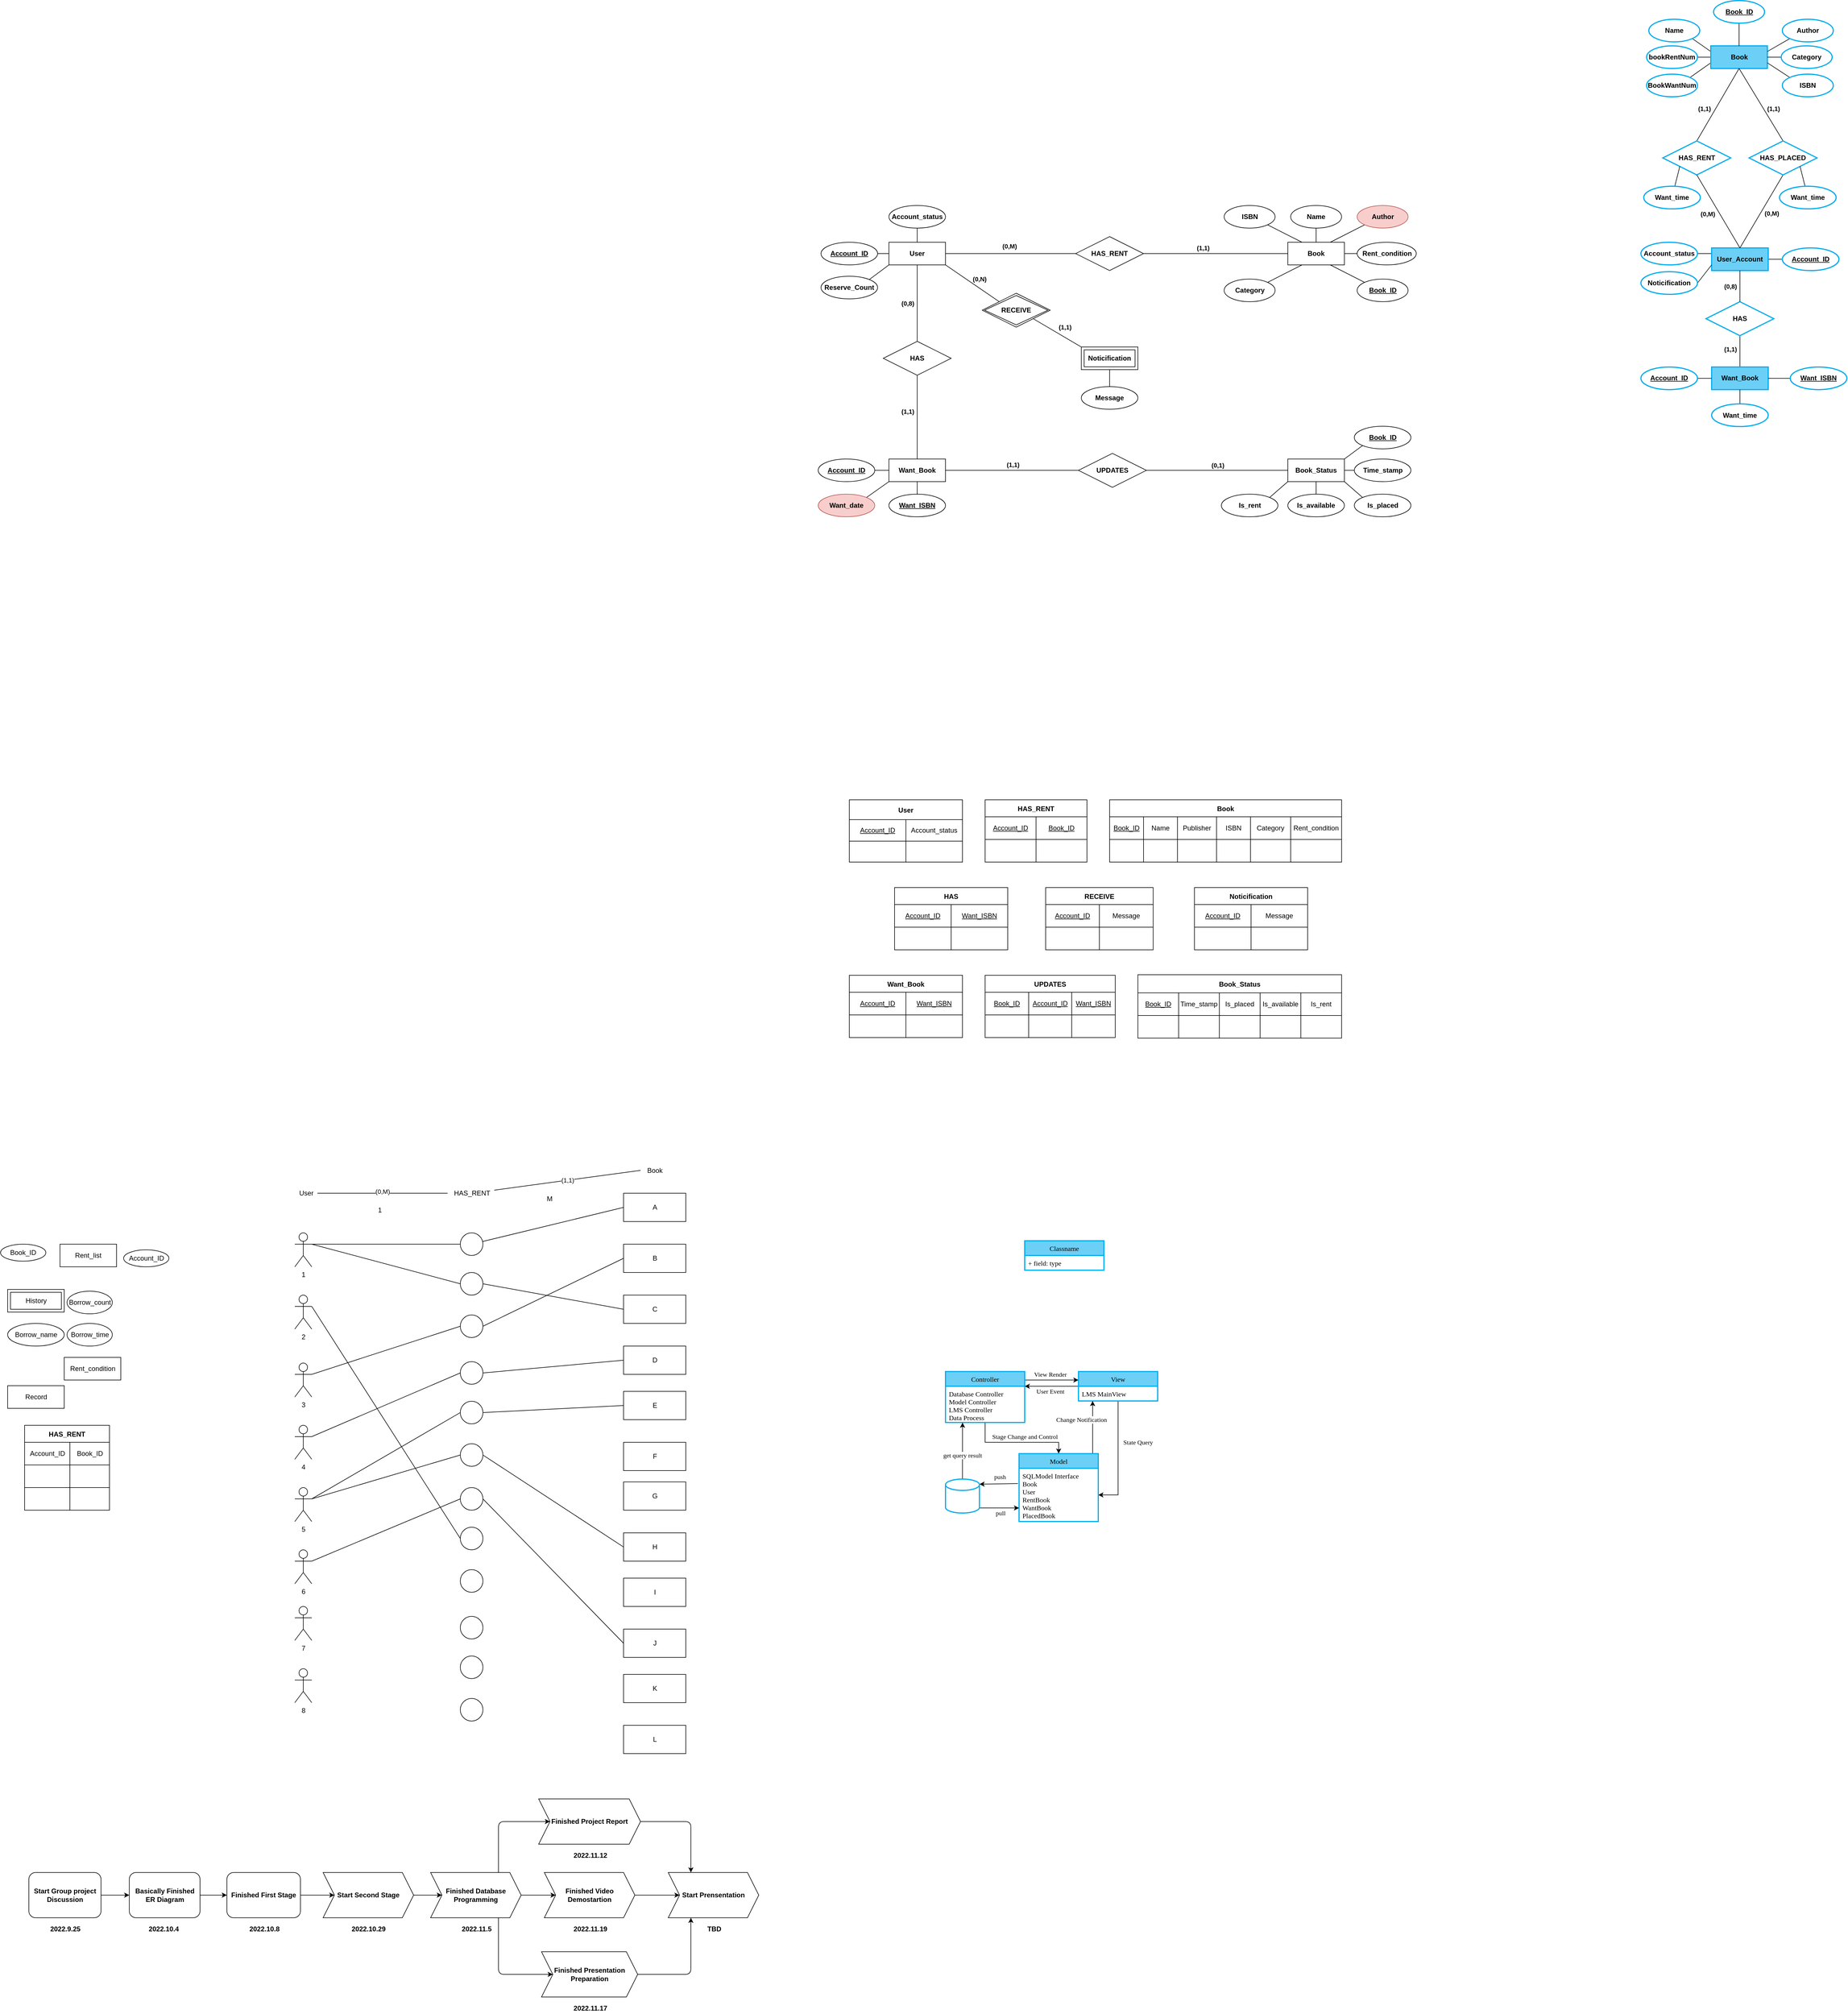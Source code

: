 <mxfile>
    <diagram id="GrpZCegqyQvZPx4EdK1o" name="Page-1">
        <mxGraphModel dx="1078" dy="2382" grid="0" gridSize="10" guides="1" tooltips="1" connect="1" arrows="1" fold="1" page="0" pageScale="1" pageWidth="827" pageHeight="1169" background="#FFFFFF" math="0" shadow="0">
            <root>
                <mxCell id="0"/>
                <mxCell id="1" parent="0"/>
                <mxCell id="180" style="edgeStyle=none;html=1;exitX=0.5;exitY=0;exitDx=0;exitDy=0;entryX=0.5;entryY=1;entryDx=0;entryDy=0;endArrow=none;endFill=0;fontStyle=1" parent="1" source="2" target="44" edge="1">
                    <mxGeometry relative="1" as="geometry"/>
                </mxCell>
                <mxCell id="2" value="Book" style="whiteSpace=wrap;html=1;align=center;fontStyle=1" parent="1" vertex="1">
                    <mxGeometry x="2305" y="-870" width="100" height="40" as="geometry"/>
                </mxCell>
                <mxCell id="147" style="edgeStyle=none;html=1;exitX=0.5;exitY=0;exitDx=0;exitDy=0;entryX=0.5;entryY=1;entryDx=0;entryDy=0;endArrow=none;endFill=0;fontStyle=1" parent="1" source="17" target="40" edge="1">
                    <mxGeometry relative="1" as="geometry"/>
                </mxCell>
                <mxCell id="212" style="edgeStyle=none;html=1;exitX=1;exitY=1;exitDx=0;exitDy=0;entryX=0;entryY=0;entryDx=0;entryDy=0;endArrow=none;endFill=0;fontStyle=1" parent="1" source="17" target="204" edge="1">
                    <mxGeometry relative="1" as="geometry"/>
                </mxCell>
                <mxCell id="285" value="(0,N)" style="edgeLabel;html=1;align=center;verticalAlign=middle;resizable=0;points=[];fontStyle=1" parent="212" vertex="1" connectable="0">
                    <mxGeometry x="-0.011" relative="1" as="geometry">
                        <mxPoint x="13" y="-7" as="offset"/>
                    </mxGeometry>
                </mxCell>
                <mxCell id="17" value="User" style="whiteSpace=wrap;html=1;align=center;fontStyle=1" parent="1" vertex="1">
                    <mxGeometry x="1600" y="-870" width="100" height="40" as="geometry"/>
                </mxCell>
                <mxCell id="31" value="Record" style="whiteSpace=wrap;html=1;align=center;" parent="1" vertex="1">
                    <mxGeometry x="42.5" y="1150" width="100" height="40" as="geometry"/>
                </mxCell>
                <mxCell id="53" value="Borrow_time" style="ellipse;whiteSpace=wrap;html=1;align=center;" parent="1" vertex="1">
                    <mxGeometry x="147.5" y="1040" width="80" height="40" as="geometry"/>
                </mxCell>
                <mxCell id="55" value="Message" style="ellipse;whiteSpace=wrap;html=1;align=center;fontStyle=1" parent="1" vertex="1">
                    <mxGeometry x="1940" y="-615" width="100" height="40" as="geometry"/>
                </mxCell>
                <mxCell id="40" value="Account_status" style="ellipse;whiteSpace=wrap;html=1;align=center;fontStyle=1" parent="1" vertex="1">
                    <mxGeometry x="1600" y="-935" width="100" height="40" as="geometry"/>
                </mxCell>
                <mxCell id="142" style="edgeStyle=none;html=1;exitX=0.5;exitY=0;exitDx=0;exitDy=0;entryX=0.5;entryY=1;entryDx=0;entryDy=0;endArrow=none;endFill=0;fontStyle=1" parent="1" source="85" target="83" edge="1">
                    <mxGeometry relative="1" as="geometry"/>
                </mxCell>
                <mxCell id="160" style="edgeStyle=none;html=1;exitX=0;exitY=0.5;exitDx=0;exitDy=0;entryX=1;entryY=0.5;entryDx=0;entryDy=0;startArrow=none;startFill=0;endArrow=none;endFill=0;fontStyle=1" parent="1" source="51" target="2" edge="1">
                    <mxGeometry relative="1" as="geometry"/>
                </mxCell>
                <mxCell id="51" value="Rent_condition" style="ellipse;whiteSpace=wrap;html=1;align=center;fontStyle=1" parent="1" vertex="1">
                    <mxGeometry x="2427.5" y="-870" width="104.5" height="40" as="geometry"/>
                </mxCell>
                <mxCell id="130" style="edgeStyle=none;html=1;exitX=0.5;exitY=1;exitDx=0;exitDy=0;entryX=0.5;entryY=0;entryDx=0;entryDy=0;endArrow=none;endFill=0;fontStyle=1" parent="1" source="128" target="75" edge="1">
                    <mxGeometry relative="1" as="geometry"/>
                </mxCell>
                <mxCell id="132" value="(1,1)" style="edgeLabel;html=1;align=center;verticalAlign=middle;resizable=0;points=[];fontStyle=1" parent="130" vertex="1" connectable="0">
                    <mxGeometry x="-0.14" y="-1" relative="1" as="geometry">
                        <mxPoint x="-16" as="offset"/>
                    </mxGeometry>
                </mxCell>
                <mxCell id="75" value="Want_Book" style="whiteSpace=wrap;html=1;align=center;fontStyle=1" parent="1" vertex="1">
                    <mxGeometry x="1600" y="-487.11" width="100" height="40" as="geometry"/>
                </mxCell>
                <mxCell id="146" style="edgeStyle=none;html=1;exitX=1;exitY=0;exitDx=0;exitDy=0;entryX=0;entryY=1;entryDx=0;entryDy=0;endArrow=none;endFill=0;fontStyle=1" parent="1" source="84" target="83" edge="1">
                    <mxGeometry relative="1" as="geometry"/>
                </mxCell>
                <mxCell id="84" value="Is_rent" style="ellipse;whiteSpace=wrap;html=1;align=center;fontStyle=1" parent="1" vertex="1">
                    <mxGeometry x="2187.5" y="-425" width="100" height="40" as="geometry"/>
                </mxCell>
                <mxCell id="49" value="Borrow_count" style="ellipse;whiteSpace=wrap;html=1;align=center;" parent="1" vertex="1">
                    <mxGeometry x="147.5" y="983" width="80" height="40" as="geometry"/>
                </mxCell>
                <mxCell id="108" value="HAS_RENT" style="shape=table;startSize=30;container=1;collapsible=0;childLayout=tableLayout;fontStyle=1;align=center;pointerEvents=1;" parent="1" vertex="1">
                    <mxGeometry x="72.5" y="1220" width="150" height="150" as="geometry"/>
                </mxCell>
                <mxCell id="109" value="" style="shape=partialRectangle;html=1;whiteSpace=wrap;collapsible=0;dropTarget=0;pointerEvents=0;fillColor=none;top=0;left=0;bottom=0;right=0;points=[[0,0.5],[1,0.5]];portConstraint=eastwest;" parent="108" vertex="1">
                    <mxGeometry y="30" width="150" height="40" as="geometry"/>
                </mxCell>
                <mxCell id="110" value="Account_ID" style="shape=partialRectangle;html=1;whiteSpace=wrap;connectable=0;fillColor=none;top=0;left=0;bottom=0;right=0;overflow=hidden;pointerEvents=1;" parent="109" vertex="1">
                    <mxGeometry width="80" height="40" as="geometry">
                        <mxRectangle width="80" height="40" as="alternateBounds"/>
                    </mxGeometry>
                </mxCell>
                <mxCell id="111" value="Book_ID" style="shape=partialRectangle;html=1;whiteSpace=wrap;connectable=0;fillColor=none;top=0;left=0;bottom=0;right=0;overflow=hidden;pointerEvents=1;" parent="109" vertex="1">
                    <mxGeometry x="80" width="70" height="40" as="geometry">
                        <mxRectangle width="70" height="40" as="alternateBounds"/>
                    </mxGeometry>
                </mxCell>
                <mxCell id="113" value="" style="shape=partialRectangle;html=1;whiteSpace=wrap;collapsible=0;dropTarget=0;pointerEvents=0;fillColor=none;top=0;left=0;bottom=0;right=0;points=[[0,0.5],[1,0.5]];portConstraint=eastwest;" parent="108" vertex="1">
                    <mxGeometry y="70" width="150" height="40" as="geometry"/>
                </mxCell>
                <mxCell id="114" value="" style="shape=partialRectangle;html=1;whiteSpace=wrap;connectable=0;fillColor=none;top=0;left=0;bottom=0;right=0;overflow=hidden;pointerEvents=1;" parent="113" vertex="1">
                    <mxGeometry width="80" height="40" as="geometry">
                        <mxRectangle width="80" height="40" as="alternateBounds"/>
                    </mxGeometry>
                </mxCell>
                <mxCell id="115" value="" style="shape=partialRectangle;html=1;whiteSpace=wrap;connectable=0;fillColor=none;top=0;left=0;bottom=0;right=0;overflow=hidden;pointerEvents=1;" parent="113" vertex="1">
                    <mxGeometry x="80" width="70" height="40" as="geometry">
                        <mxRectangle width="70" height="40" as="alternateBounds"/>
                    </mxGeometry>
                </mxCell>
                <mxCell id="117" value="" style="shape=partialRectangle;html=1;whiteSpace=wrap;collapsible=0;dropTarget=0;pointerEvents=0;fillColor=none;top=0;left=0;bottom=0;right=0;points=[[0,0.5],[1,0.5]];portConstraint=eastwest;" parent="108" vertex="1">
                    <mxGeometry y="110" width="150" height="40" as="geometry"/>
                </mxCell>
                <mxCell id="118" value="" style="shape=partialRectangle;html=1;whiteSpace=wrap;connectable=0;fillColor=none;top=0;left=0;bottom=0;right=0;overflow=hidden;pointerEvents=1;" parent="117" vertex="1">
                    <mxGeometry width="80" height="40" as="geometry">
                        <mxRectangle width="80" height="40" as="alternateBounds"/>
                    </mxGeometry>
                </mxCell>
                <mxCell id="119" value="" style="shape=partialRectangle;html=1;whiteSpace=wrap;connectable=0;fillColor=none;top=0;left=0;bottom=0;right=0;overflow=hidden;pointerEvents=1;" parent="117" vertex="1">
                    <mxGeometry x="80" width="70" height="40" as="geometry">
                        <mxRectangle width="70" height="40" as="alternateBounds"/>
                    </mxGeometry>
                </mxCell>
                <mxCell id="65" value="Rent_condition" style="whiteSpace=wrap;html=1;align=center;" parent="1" vertex="1">
                    <mxGeometry x="142.5" y="1100" width="100" height="40" as="geometry"/>
                </mxCell>
                <mxCell id="30" value="Rent_list" style="whiteSpace=wrap;html=1;align=center;" parent="1" vertex="1">
                    <mxGeometry x="135" y="900" width="100" height="40" as="geometry"/>
                </mxCell>
                <mxCell id="28" value="History" style="shape=ext;margin=3;double=1;whiteSpace=wrap;html=1;align=center;gradientColor=none;" parent="1" vertex="1">
                    <mxGeometry x="42.5" y="980" width="100" height="40" as="geometry"/>
                </mxCell>
                <mxCell id="44" value="Name" style="ellipse;whiteSpace=wrap;html=1;fontStyle=1" parent="1" vertex="1">
                    <mxGeometry x="2310" y="-935" width="90" height="40" as="geometry"/>
                </mxCell>
                <mxCell id="145" style="edgeStyle=none;html=1;exitX=0;exitY=0;exitDx=0;exitDy=0;entryX=1;entryY=1;entryDx=0;entryDy=0;endArrow=none;endFill=0;fontStyle=1" parent="1" source="86" target="83" edge="1">
                    <mxGeometry relative="1" as="geometry"/>
                </mxCell>
                <mxCell id="135" style="edgeStyle=none;html=1;exitX=0.5;exitY=0;exitDx=0;exitDy=0;endArrow=none;endFill=0;entryX=0.5;entryY=1;entryDx=0;entryDy=0;fontStyle=1" parent="1" source="79" target="75" edge="1">
                    <mxGeometry relative="1" as="geometry">
                        <mxPoint x="1650" y="-445" as="targetPoint"/>
                    </mxGeometry>
                </mxCell>
                <mxCell id="93" style="edgeStyle=none;html=1;exitX=1;exitY=0.5;exitDx=0;exitDy=0;entryX=0;entryY=0.5;entryDx=0;entryDy=0;endArrow=none;endFill=0;fontStyle=1" parent="1" source="91" target="2" edge="1">
                    <mxGeometry relative="1" as="geometry">
                        <mxPoint x="2135" y="-850" as="sourcePoint"/>
                    </mxGeometry>
                </mxCell>
                <mxCell id="122" value="(1,1)" style="edgeLabel;html=1;align=center;verticalAlign=middle;resizable=0;points=[];fontStyle=1" parent="93" vertex="1" connectable="0">
                    <mxGeometry x="-0.258" y="2" relative="1" as="geometry">
                        <mxPoint x="10" y="-8" as="offset"/>
                    </mxGeometry>
                </mxCell>
                <mxCell id="151" style="edgeStyle=none;html=1;exitX=1;exitY=0.5;exitDx=0;exitDy=0;entryX=0;entryY=0.5;entryDx=0;entryDy=0;endArrow=none;endFill=0;fontStyle=1" parent="1" source="61" target="17" edge="1">
                    <mxGeometry relative="1" as="geometry"/>
                </mxCell>
                <mxCell id="90" value="Time_stamp" style="ellipse;whiteSpace=wrap;html=1;align=center;fontStyle=1" parent="1" vertex="1">
                    <mxGeometry x="2422.5" y="-487.11" width="100" height="40" as="geometry"/>
                </mxCell>
                <mxCell id="167" style="edgeStyle=none;html=1;exitX=0;exitY=0;exitDx=0;exitDy=0;entryX=0.75;entryY=1;entryDx=0;entryDy=0;endArrow=none;endFill=0;fontStyle=1" parent="1" source="63" target="2" edge="1">
                    <mxGeometry relative="1" as="geometry"/>
                </mxCell>
                <mxCell id="63" value="Book_ID" style="ellipse;whiteSpace=wrap;html=1;align=center;fontStyle=5;" parent="1" vertex="1">
                    <mxGeometry x="2427.5" y="-805" width="90" height="40" as="geometry"/>
                </mxCell>
                <mxCell id="54" value="Borrow_name" style="ellipse;whiteSpace=wrap;html=1;align=center;" parent="1" vertex="1">
                    <mxGeometry x="42.5" y="1040" width="100" height="40" as="geometry"/>
                </mxCell>
                <mxCell id="85" value="Is_available" style="ellipse;whiteSpace=wrap;html=1;align=center;fontStyle=1" parent="1" vertex="1">
                    <mxGeometry x="2305" y="-425" width="100" height="40" as="geometry"/>
                </mxCell>
                <mxCell id="60" value="Account_ID" style="ellipse;whiteSpace=wrap;html=1;align=center;" parent="1" vertex="1">
                    <mxGeometry x="247.5" y="910" width="80" height="30" as="geometry"/>
                </mxCell>
                <mxCell id="189" style="edgeStyle=none;html=1;exitX=1;exitY=0;exitDx=0;exitDy=0;entryX=0.25;entryY=1;entryDx=0;entryDy=0;endArrow=none;endFill=0;fontStyle=1" parent="1" source="43" target="2" edge="1">
                    <mxGeometry relative="1" as="geometry"/>
                </mxCell>
                <mxCell id="43" value="Category" style="ellipse;whiteSpace=wrap;html=1;align=center;fontStyle=1" parent="1" vertex="1">
                    <mxGeometry x="2192.5" y="-805" width="90" height="40" as="geometry"/>
                </mxCell>
                <mxCell id="79" value="Want_ISBN" style="ellipse;whiteSpace=wrap;html=1;align=center;fontStyle=5;" parent="1" vertex="1">
                    <mxGeometry x="1600" y="-425" width="100" height="40" as="geometry"/>
                </mxCell>
                <mxCell id="91" value="HAS_RENT" style="shape=rhombus;perimeter=rhombusPerimeter;whiteSpace=wrap;html=1;align=center;fontStyle=1" parent="1" vertex="1">
                    <mxGeometry x="1930" y="-880" width="120" height="60" as="geometry"/>
                </mxCell>
                <mxCell id="169" style="edgeStyle=none;html=1;exitX=0;exitY=1;exitDx=0;exitDy=0;entryX=0.75;entryY=0;entryDx=0;entryDy=0;endArrow=none;endFill=0;fontStyle=1" parent="1" source="46" target="2" edge="1">
                    <mxGeometry relative="1" as="geometry"/>
                </mxCell>
                <mxCell id="46" value="Author" style="ellipse;whiteSpace=wrap;html=1;align=center;fontStyle=1;fillColor=#f8cecc;strokeColor=#b85450;" parent="1" vertex="1">
                    <mxGeometry x="2427.5" y="-935" width="90" height="40" as="geometry"/>
                </mxCell>
                <mxCell id="143" style="edgeStyle=none;html=1;exitX=0;exitY=0.5;exitDx=0;exitDy=0;entryX=1;entryY=0.5;entryDx=0;entryDy=0;endArrow=none;endFill=0;fontStyle=1" parent="1" source="90" target="83" edge="1">
                    <mxGeometry relative="1" as="geometry"/>
                </mxCell>
                <mxCell id="92" style="edgeStyle=none;html=1;endArrow=none;endFill=0;entryX=1;entryY=0.5;entryDx=0;entryDy=0;exitX=0;exitY=0.5;exitDx=0;exitDy=0;fontStyle=1" parent="1" source="91" target="17" edge="1">
                    <mxGeometry relative="1" as="geometry">
                        <mxPoint x="1647.5" y="-825" as="targetPoint"/>
                    </mxGeometry>
                </mxCell>
                <mxCell id="121" value="(0,M)" style="edgeLabel;html=1;align=center;verticalAlign=middle;resizable=0;points=[];fontStyle=1" parent="92" vertex="1" connectable="0">
                    <mxGeometry x="0.017" y="-3" relative="1" as="geometry">
                        <mxPoint y="-10" as="offset"/>
                    </mxGeometry>
                </mxCell>
                <mxCell id="128" value="HAS" style="shape=rhombus;perimeter=rhombusPerimeter;whiteSpace=wrap;html=1;align=center;fontStyle=1" parent="1" vertex="1">
                    <mxGeometry x="1590" y="-695" width="120" height="60" as="geometry"/>
                </mxCell>
                <mxCell id="187" style="edgeStyle=none;html=1;exitX=1;exitY=0;exitDx=0;exitDy=0;entryX=0;entryY=1;entryDx=0;entryDy=0;endArrow=none;endFill=0;fontStyle=1" parent="1" source="83" target="69" edge="1">
                    <mxGeometry relative="1" as="geometry"/>
                </mxCell>
                <mxCell id="83" value="Book_Status" style="whiteSpace=wrap;html=1;align=center;fontStyle=1" parent="1" vertex="1">
                    <mxGeometry x="2305" y="-487.11" width="100" height="40" as="geometry"/>
                </mxCell>
                <mxCell id="62" value="Book_ID" style="ellipse;whiteSpace=wrap;html=1;align=center;" parent="1" vertex="1">
                    <mxGeometry x="30" y="900" width="80" height="30" as="geometry"/>
                </mxCell>
                <mxCell id="188" style="edgeStyle=none;html=1;exitX=1;exitY=1;exitDx=0;exitDy=0;entryX=0.25;entryY=0;entryDx=0;entryDy=0;endArrow=none;endFill=0;fontStyle=1" parent="1" source="72" target="2" edge="1">
                    <mxGeometry relative="1" as="geometry"/>
                </mxCell>
                <mxCell id="72" value="ISBN" style="ellipse;whiteSpace=wrap;html=1;align=center;fontStyle=1" parent="1" vertex="1">
                    <mxGeometry x="2192.5" y="-935" width="90" height="40" as="geometry"/>
                </mxCell>
                <mxCell id="129" style="edgeStyle=none;html=1;exitX=0.5;exitY=0;exitDx=0;exitDy=0;entryX=0.5;entryY=1;entryDx=0;entryDy=0;endArrow=none;endFill=0;fontStyle=1" parent="1" source="128" target="17" edge="1">
                    <mxGeometry relative="1" as="geometry"/>
                </mxCell>
                <mxCell id="131" value="(0,8)" style="edgeLabel;html=1;align=center;verticalAlign=middle;resizable=0;points=[];fontStyle=1" parent="129" vertex="1" connectable="0">
                    <mxGeometry relative="1" as="geometry">
                        <mxPoint x="-17" as="offset"/>
                    </mxGeometry>
                </mxCell>
                <mxCell id="86" value="Is_placed" style="ellipse;whiteSpace=wrap;html=1;align=center;fontStyle=1" parent="1" vertex="1">
                    <mxGeometry x="2422.5" y="-425" width="100" height="40" as="geometry"/>
                </mxCell>
                <mxCell id="174" style="edgeStyle=none;html=1;exitX=0.5;exitY=1;exitDx=0;exitDy=0;entryX=0.5;entryY=0;entryDx=0;entryDy=0;endArrow=none;endFill=0;fontStyle=1" parent="1" source="202" target="55" edge="1">
                    <mxGeometry relative="1" as="geometry">
                        <mxPoint x="1946" y="-595" as="sourcePoint"/>
                    </mxGeometry>
                </mxCell>
                <mxCell id="69" value="Book_ID" style="ellipse;whiteSpace=wrap;html=1;align=center;fontStyle=5;" parent="1" vertex="1">
                    <mxGeometry x="2422.5" y="-545" width="100" height="40" as="geometry"/>
                </mxCell>
                <mxCell id="61" value="Account_ID" style="ellipse;whiteSpace=wrap;html=1;align=center;fontStyle=5;" parent="1" vertex="1">
                    <mxGeometry x="1480" y="-870" width="100" height="40" as="geometry"/>
                </mxCell>
                <mxCell id="155" style="edgeStyle=none;html=1;exitX=0.5;exitY=0;exitDx=0;exitDy=0;entryX=0.75;entryY=0;entryDx=0;entryDy=0;startArrow=none;startFill=0;endArrow=none;endFill=0;fontStyle=1" parent="1" edge="1">
                    <mxGeometry relative="1" as="geometry">
                        <mxPoint x="2353" y="-870" as="sourcePoint"/>
                        <mxPoint x="2378" y="-870" as="targetPoint"/>
                    </mxGeometry>
                </mxCell>
                <mxCell id="183" style="edgeStyle=none;html=1;exitX=0;exitY=0.5;exitDx=0;exitDy=0;entryX=1;entryY=0.5;entryDx=0;entryDy=0;endArrow=none;endFill=0;fontStyle=1" parent="1" source="182" target="75" edge="1">
                    <mxGeometry relative="1" as="geometry"/>
                </mxCell>
                <mxCell id="185" value="(1,1)" style="edgeLabel;html=1;align=center;verticalAlign=middle;resizable=0;points=[];fontStyle=1" parent="183" connectable="0" vertex="1">
                    <mxGeometry x="-0.022" relative="1" as="geometry">
                        <mxPoint x="-1" y="-10" as="offset"/>
                    </mxGeometry>
                </mxCell>
                <mxCell id="184" style="edgeStyle=none;html=1;exitX=1;exitY=0.5;exitDx=0;exitDy=0;endArrow=none;endFill=0;entryX=0;entryY=0.5;entryDx=0;entryDy=0;fontStyle=1" parent="1" source="182" target="83" edge="1">
                    <mxGeometry relative="1" as="geometry">
                        <mxPoint x="2135" y="-575" as="targetPoint"/>
                    </mxGeometry>
                </mxCell>
                <mxCell id="186" value="(0,1)" style="edgeLabel;html=1;align=center;verticalAlign=middle;resizable=0;points=[];fontStyle=1" parent="184" connectable="0" vertex="1">
                    <mxGeometry x="0.01" relative="1" as="geometry">
                        <mxPoint x="-1" y="-9" as="offset"/>
                    </mxGeometry>
                </mxCell>
                <mxCell id="182" value="UPDATES" style="shape=rhombus;perimeter=rhombusPerimeter;whiteSpace=wrap;html=1;align=center;fontStyle=1" parent="1" vertex="1">
                    <mxGeometry x="1935" y="-497.11" width="120" height="60" as="geometry"/>
                </mxCell>
                <mxCell id="208" style="edgeStyle=none;html=1;exitX=1;exitY=0.5;exitDx=0;exitDy=0;entryX=0;entryY=0.5;entryDx=0;entryDy=0;endArrow=none;endFill=0;" parent="1" source="202" edge="1">
                    <mxGeometry relative="1" as="geometry"/>
                </mxCell>
                <mxCell id="209" style="edgeStyle=none;html=1;exitX=1;exitY=0.5;exitDx=0;exitDy=0;entryX=0;entryY=0.5;entryDx=0;entryDy=0;endArrow=none;endFill=0;" parent="1" source="202" edge="1">
                    <mxGeometry relative="1" as="geometry"/>
                </mxCell>
                <mxCell id="210" style="edgeStyle=none;html=1;exitX=1;exitY=0.5;exitDx=0;exitDy=0;entryX=0;entryY=0.5;entryDx=0;entryDy=0;endArrow=none;endFill=0;" parent="1" source="202" edge="1">
                    <mxGeometry relative="1" as="geometry"/>
                </mxCell>
                <mxCell id="202" value="Noticification" style="shape=ext;margin=3;double=1;whiteSpace=wrap;html=1;align=center;fontStyle=1" parent="1" vertex="1">
                    <mxGeometry x="1940" y="-685" width="100" height="40" as="geometry"/>
                </mxCell>
                <mxCell id="213" style="edgeStyle=none;html=1;exitX=1;exitY=1;exitDx=0;exitDy=0;entryX=0;entryY=0;entryDx=0;entryDy=0;endArrow=none;endFill=0;fontStyle=1" parent="1" source="204" target="202" edge="1">
                    <mxGeometry relative="1" as="geometry"/>
                </mxCell>
                <mxCell id="286" value="(1,1)" style="edgeLabel;html=1;align=center;verticalAlign=middle;resizable=0;points=[];fontStyle=1" parent="213" vertex="1" connectable="0">
                    <mxGeometry x="0.004" relative="1" as="geometry">
                        <mxPoint x="13" y="-10" as="offset"/>
                    </mxGeometry>
                </mxCell>
                <mxCell id="204" value="RECEIVE" style="shape=rhombus;double=1;perimeter=rhombusPerimeter;whiteSpace=wrap;html=1;align=center;fontStyle=1" parent="1" vertex="1">
                    <mxGeometry x="1765" y="-780" width="120" height="60" as="geometry"/>
                </mxCell>
                <mxCell id="265" style="edgeStyle=none;html=1;exitX=1;exitY=0.333;exitDx=0;exitDy=0;exitPerimeter=0;endArrow=none;endFill=0;" parent="1" source="219" target="250" edge="1">
                    <mxGeometry relative="1" as="geometry"/>
                </mxCell>
                <mxCell id="281" style="edgeStyle=none;html=1;exitX=1;exitY=0.333;exitDx=0;exitDy=0;exitPerimeter=0;entryX=0;entryY=0.5;entryDx=0;entryDy=0;endArrow=none;endFill=0;" parent="1" source="219" target="251" edge="1">
                    <mxGeometry relative="1" as="geometry"/>
                </mxCell>
                <mxCell id="219" value="1" style="shape=umlActor;verticalLabelPosition=bottom;verticalAlign=top;html=1;outlineConnect=0;" parent="1" vertex="1">
                    <mxGeometry x="550" y="880" width="30" height="60" as="geometry"/>
                </mxCell>
                <mxCell id="289" style="edgeStyle=none;html=1;exitX=1;exitY=0.333;exitDx=0;exitDy=0;exitPerimeter=0;entryX=0;entryY=0.5;entryDx=0;entryDy=0;endArrow=none;endFill=0;" parent="1" source="220" target="257" edge="1">
                    <mxGeometry relative="1" as="geometry"/>
                </mxCell>
                <mxCell id="220" value="2" style="shape=umlActor;verticalLabelPosition=bottom;verticalAlign=top;html=1;outlineConnect=0;" parent="1" vertex="1">
                    <mxGeometry x="550" y="990" width="30" height="60" as="geometry"/>
                </mxCell>
                <mxCell id="268" style="edgeStyle=none;html=1;exitX=1;exitY=0.333;exitDx=0;exitDy=0;exitPerimeter=0;entryX=0;entryY=0.5;entryDx=0;entryDy=0;endArrow=none;endFill=0;" parent="1" source="221" target="252" edge="1">
                    <mxGeometry relative="1" as="geometry"/>
                </mxCell>
                <mxCell id="221" value="3" style="shape=umlActor;verticalLabelPosition=bottom;verticalAlign=top;html=1;outlineConnect=0;" parent="1" vertex="1">
                    <mxGeometry x="550" y="1110" width="30" height="60" as="geometry"/>
                </mxCell>
                <mxCell id="270" style="edgeStyle=none;html=1;exitX=1;exitY=0.333;exitDx=0;exitDy=0;exitPerimeter=0;entryX=0;entryY=0.5;entryDx=0;entryDy=0;endArrow=none;endFill=0;" parent="1" source="222" target="253" edge="1">
                    <mxGeometry relative="1" as="geometry"/>
                </mxCell>
                <mxCell id="222" value="4" style="shape=umlActor;verticalLabelPosition=bottom;verticalAlign=top;html=1;outlineConnect=0;" parent="1" vertex="1">
                    <mxGeometry x="550" y="1220" width="30" height="60" as="geometry"/>
                </mxCell>
                <mxCell id="273" style="edgeStyle=none;html=1;exitX=1;exitY=0.333;exitDx=0;exitDy=0;exitPerimeter=0;entryX=0;entryY=0.5;entryDx=0;entryDy=0;endArrow=none;endFill=0;" parent="1" source="223" target="254" edge="1">
                    <mxGeometry relative="1" as="geometry"/>
                </mxCell>
                <mxCell id="282" style="edgeStyle=none;html=1;exitX=1;exitY=0.333;exitDx=0;exitDy=0;exitPerimeter=0;entryX=0;entryY=0.5;entryDx=0;entryDy=0;endArrow=none;endFill=0;" parent="1" source="223" target="255" edge="1">
                    <mxGeometry relative="1" as="geometry"/>
                </mxCell>
                <mxCell id="223" value="5" style="shape=umlActor;verticalLabelPosition=bottom;verticalAlign=top;html=1;outlineConnect=0;" parent="1" vertex="1">
                    <mxGeometry x="550" y="1330" width="30" height="60" as="geometry"/>
                </mxCell>
                <mxCell id="276" style="edgeStyle=none;html=1;exitX=1;exitY=0.333;exitDx=0;exitDy=0;exitPerimeter=0;entryX=0;entryY=0.5;entryDx=0;entryDy=0;endArrow=none;endFill=0;" parent="1" source="224" target="256" edge="1">
                    <mxGeometry relative="1" as="geometry"/>
                </mxCell>
                <mxCell id="224" value="6" style="shape=umlActor;verticalLabelPosition=bottom;verticalAlign=top;html=1;outlineConnect=0;" parent="1" vertex="1">
                    <mxGeometry x="550" y="1440" width="30" height="60" as="geometry"/>
                </mxCell>
                <mxCell id="225" value="7" style="shape=umlActor;verticalLabelPosition=bottom;verticalAlign=top;html=1;outlineConnect=0;" parent="1" vertex="1">
                    <mxGeometry x="550" y="1540" width="30" height="60" as="geometry"/>
                </mxCell>
                <mxCell id="226" value="8" style="shape=umlActor;verticalLabelPosition=bottom;verticalAlign=top;html=1;outlineConnect=0;" parent="1" vertex="1">
                    <mxGeometry x="550" y="1650" width="30" height="60" as="geometry"/>
                </mxCell>
                <mxCell id="236" value="A" style="html=1;" parent="1" vertex="1">
                    <mxGeometry x="1131" y="810" width="110" height="50" as="geometry"/>
                </mxCell>
                <mxCell id="239" value="B" style="html=1;" parent="1" vertex="1">
                    <mxGeometry x="1131" y="900" width="110" height="50" as="geometry"/>
                </mxCell>
                <mxCell id="240" value="C" style="html=1;" parent="1" vertex="1">
                    <mxGeometry x="1131" y="990" width="110" height="50" as="geometry"/>
                </mxCell>
                <mxCell id="241" value="D" style="html=1;" parent="1" vertex="1">
                    <mxGeometry x="1131" y="1080" width="110" height="50" as="geometry"/>
                </mxCell>
                <mxCell id="242" value="E" style="html=1;" parent="1" vertex="1">
                    <mxGeometry x="1131" y="1160" width="110" height="50" as="geometry"/>
                </mxCell>
                <mxCell id="243" value="F" style="html=1;" parent="1" vertex="1">
                    <mxGeometry x="1131" y="1250" width="110" height="50" as="geometry"/>
                </mxCell>
                <mxCell id="244" value="G" style="html=1;" parent="1" vertex="1">
                    <mxGeometry x="1131" y="1320" width="110" height="50" as="geometry"/>
                </mxCell>
                <mxCell id="245" value="H" style="html=1;" parent="1" vertex="1">
                    <mxGeometry x="1131" y="1410" width="110" height="50" as="geometry"/>
                </mxCell>
                <mxCell id="246" value="I" style="html=1;" parent="1" vertex="1">
                    <mxGeometry x="1131" y="1490" width="110" height="50" as="geometry"/>
                </mxCell>
                <mxCell id="247" value="J" style="html=1;" parent="1" vertex="1">
                    <mxGeometry x="1131" y="1580" width="110" height="50" as="geometry"/>
                </mxCell>
                <mxCell id="248" value="K" style="html=1;" parent="1" vertex="1">
                    <mxGeometry x="1131" y="1660" width="110" height="50" as="geometry"/>
                </mxCell>
                <mxCell id="249" value="L" style="html=1;" parent="1" vertex="1">
                    <mxGeometry x="1131" y="1750" width="110" height="50" as="geometry"/>
                </mxCell>
                <mxCell id="266" style="edgeStyle=none;html=1;entryX=0;entryY=0.5;entryDx=0;entryDy=0;endArrow=none;endFill=0;" parent="1" source="250" target="236" edge="1">
                    <mxGeometry relative="1" as="geometry"/>
                </mxCell>
                <mxCell id="267" style="edgeStyle=none;html=1;exitX=1;exitY=0.5;exitDx=0;exitDy=0;entryX=0;entryY=0.5;entryDx=0;entryDy=0;endArrow=none;endFill=0;" parent="1" source="251" target="240" edge="1">
                    <mxGeometry relative="1" as="geometry"/>
                </mxCell>
                <mxCell id="250" value="" style="ellipse;whiteSpace=wrap;html=1;aspect=fixed;" parent="1" vertex="1">
                    <mxGeometry x="842.5" y="880" width="40" height="40" as="geometry"/>
                </mxCell>
                <mxCell id="251" value="" style="ellipse;whiteSpace=wrap;html=1;aspect=fixed;" parent="1" vertex="1">
                    <mxGeometry x="842.5" y="950" width="40" height="40" as="geometry"/>
                </mxCell>
                <mxCell id="269" style="edgeStyle=none;html=1;exitX=1;exitY=0.5;exitDx=0;exitDy=0;entryX=0;entryY=0.5;entryDx=0;entryDy=0;endArrow=none;endFill=0;" parent="1" source="252" target="239" edge="1">
                    <mxGeometry relative="1" as="geometry"/>
                </mxCell>
                <mxCell id="252" value="" style="ellipse;whiteSpace=wrap;html=1;aspect=fixed;" parent="1" vertex="1">
                    <mxGeometry x="842.5" y="1025" width="40" height="40" as="geometry"/>
                </mxCell>
                <mxCell id="272" style="edgeStyle=none;html=1;exitX=1;exitY=0.5;exitDx=0;exitDy=0;entryX=0;entryY=0.5;entryDx=0;entryDy=0;endArrow=none;endFill=0;" parent="1" source="253" target="241" edge="1">
                    <mxGeometry relative="1" as="geometry"/>
                </mxCell>
                <mxCell id="253" value="" style="ellipse;whiteSpace=wrap;html=1;aspect=fixed;" parent="1" vertex="1">
                    <mxGeometry x="842.5" y="1107.5" width="40" height="40" as="geometry"/>
                </mxCell>
                <mxCell id="274" style="edgeStyle=none;html=1;exitX=1;exitY=0.5;exitDx=0;exitDy=0;entryX=0;entryY=0.5;entryDx=0;entryDy=0;endArrow=none;endFill=0;" parent="1" source="254" target="242" edge="1">
                    <mxGeometry relative="1" as="geometry"/>
                </mxCell>
                <mxCell id="275" style="edgeStyle=none;html=1;exitX=1;exitY=0.5;exitDx=0;exitDy=0;entryX=0;entryY=0.5;entryDx=0;entryDy=0;endArrow=none;endFill=0;" parent="1" source="255" target="245" edge="1">
                    <mxGeometry relative="1" as="geometry"/>
                </mxCell>
                <mxCell id="254" value="" style="ellipse;whiteSpace=wrap;html=1;aspect=fixed;" parent="1" vertex="1">
                    <mxGeometry x="842.5" y="1177.5" width="40" height="40" as="geometry"/>
                </mxCell>
                <mxCell id="255" value="" style="ellipse;whiteSpace=wrap;html=1;aspect=fixed;" parent="1" vertex="1">
                    <mxGeometry x="842.5" y="1252.5" width="40" height="40" as="geometry"/>
                </mxCell>
                <mxCell id="277" style="edgeStyle=none;html=1;exitX=1;exitY=0.5;exitDx=0;exitDy=0;entryX=0;entryY=0.5;entryDx=0;entryDy=0;endArrow=none;endFill=0;" parent="1" source="256" target="247" edge="1">
                    <mxGeometry relative="1" as="geometry"/>
                </mxCell>
                <mxCell id="256" value="" style="ellipse;whiteSpace=wrap;html=1;aspect=fixed;" parent="1" vertex="1">
                    <mxGeometry x="842.5" y="1330" width="40" height="40" as="geometry"/>
                </mxCell>
                <mxCell id="257" value="" style="ellipse;whiteSpace=wrap;html=1;aspect=fixed;" parent="1" vertex="1">
                    <mxGeometry x="842.5" y="1400" width="40" height="40" as="geometry"/>
                </mxCell>
                <mxCell id="258" value="" style="ellipse;whiteSpace=wrap;html=1;aspect=fixed;" parent="1" vertex="1">
                    <mxGeometry x="842.5" y="1475" width="40" height="40" as="geometry"/>
                </mxCell>
                <mxCell id="259" value="" style="ellipse;whiteSpace=wrap;html=1;aspect=fixed;" parent="1" vertex="1">
                    <mxGeometry x="842.5" y="1557.5" width="40" height="40" as="geometry"/>
                </mxCell>
                <mxCell id="260" value="" style="ellipse;whiteSpace=wrap;html=1;aspect=fixed;" parent="1" vertex="1">
                    <mxGeometry x="842.5" y="1627.5" width="40" height="40" as="geometry"/>
                </mxCell>
                <mxCell id="261" value="" style="ellipse;whiteSpace=wrap;html=1;aspect=fixed;" parent="1" vertex="1">
                    <mxGeometry x="842.5" y="1702.5" width="40" height="40" as="geometry"/>
                </mxCell>
                <mxCell id="278" style="edgeStyle=none;html=1;entryX=-0.031;entryY=0.5;entryDx=0;entryDy=0;entryPerimeter=0;endArrow=none;endFill=0;" parent="1" source="262" target="263" edge="1">
                    <mxGeometry relative="1" as="geometry"/>
                </mxCell>
                <mxCell id="280" value="(0,M)" style="edgeLabel;html=1;align=center;verticalAlign=middle;resizable=0;points=[];" parent="278" connectable="0" vertex="1">
                    <mxGeometry x="0.002" y="3" relative="1" as="geometry">
                        <mxPoint as="offset"/>
                    </mxGeometry>
                </mxCell>
                <mxCell id="262" value="User" style="text;html=1;align=center;verticalAlign=middle;resizable=0;points=[];autosize=1;strokeColor=none;fillColor=none;" parent="1" vertex="1">
                    <mxGeometry x="550" y="800" width="40" height="20" as="geometry"/>
                </mxCell>
                <mxCell id="279" value="(1,1)" style="edgeStyle=none;html=1;entryX=-0.125;entryY=0.479;entryDx=0;entryDy=0;entryPerimeter=0;endArrow=none;endFill=0;" parent="1" source="263" target="264" edge="1">
                    <mxGeometry relative="1" as="geometry"/>
                </mxCell>
                <mxCell id="263" value="HAS_RENT" style="text;html=1;align=center;verticalAlign=middle;resizable=0;points=[];autosize=1;strokeColor=none;fillColor=none;" parent="1" vertex="1">
                    <mxGeometry x="822.5" y="800" width="80" height="20" as="geometry"/>
                </mxCell>
                <mxCell id="264" value="Book" style="text;html=1;align=center;verticalAlign=middle;resizable=0;points=[];autosize=1;strokeColor=none;fillColor=none;" parent="1" vertex="1">
                    <mxGeometry x="1166" y="760" width="40" height="20" as="geometry"/>
                </mxCell>
                <mxCell id="287" value="1" style="text;html=1;align=center;verticalAlign=middle;resizable=0;points=[];autosize=1;strokeColor=none;fillColor=none;" parent="1" vertex="1">
                    <mxGeometry x="690" y="830" width="20" height="20" as="geometry"/>
                </mxCell>
                <mxCell id="288" value="M" style="text;html=1;align=center;verticalAlign=middle;resizable=0;points=[];autosize=1;strokeColor=none;fillColor=none;" parent="1" vertex="1">
                    <mxGeometry x="985" y="810" width="30" height="20" as="geometry"/>
                </mxCell>
                <mxCell id="294" style="edgeStyle=none;html=1;exitX=1;exitY=0.5;exitDx=0;exitDy=0;entryX=0;entryY=0.5;entryDx=0;entryDy=0;endArrow=none;endFill=0;fontStyle=1" parent="1" source="293" target="75" edge="1">
                    <mxGeometry relative="1" as="geometry"/>
                </mxCell>
                <mxCell id="293" value="Account_ID" style="ellipse;whiteSpace=wrap;html=1;align=center;fontStyle=5;" parent="1" vertex="1">
                    <mxGeometry x="1475" y="-487.11" width="100" height="40" as="geometry"/>
                </mxCell>
                <mxCell id="359" style="edgeStyle=none;html=1;exitX=1;exitY=0.5;exitDx=0;exitDy=0;entryX=0;entryY=0.5;entryDx=0;entryDy=0;fontStyle=1" parent="1" source="295" target="296" edge="1">
                    <mxGeometry relative="1" as="geometry"/>
                </mxCell>
                <mxCell id="295" value="Start Group project Discussion" style="rounded=1;whiteSpace=wrap;html=1;fontStyle=1" parent="1" vertex="1">
                    <mxGeometry x="80" y="2010" width="127.5" height="80" as="geometry"/>
                </mxCell>
                <mxCell id="360" style="edgeStyle=none;html=1;exitX=1;exitY=0.5;exitDx=0;exitDy=0;entryX=0;entryY=0.5;entryDx=0;entryDy=0;fontStyle=1" parent="1" source="296" target="297" edge="1">
                    <mxGeometry relative="1" as="geometry"/>
                </mxCell>
                <mxCell id="296" value="Basically Finished ER Diagram" style="rounded=1;whiteSpace=wrap;html=1;fontStyle=1" parent="1" vertex="1">
                    <mxGeometry x="257.5" y="2010" width="125" height="80" as="geometry"/>
                </mxCell>
                <mxCell id="361" style="edgeStyle=none;html=1;exitX=1;exitY=0.5;exitDx=0;exitDy=0;entryX=0;entryY=0.5;entryDx=0;entryDy=0;fontStyle=1" parent="1" source="297" target="303" edge="1">
                    <mxGeometry relative="1" as="geometry"/>
                </mxCell>
                <mxCell id="297" value="Finished First Stage" style="rounded=1;whiteSpace=wrap;html=1;fontStyle=1" parent="1" vertex="1">
                    <mxGeometry x="430" y="2010" width="130" height="80" as="geometry"/>
                </mxCell>
                <mxCell id="362" style="edgeStyle=none;html=1;exitX=1;exitY=0.5;exitDx=0;exitDy=0;entryX=0;entryY=0.5;entryDx=0;entryDy=0;fontStyle=1" parent="1" source="303" target="304" edge="1">
                    <mxGeometry relative="1" as="geometry"/>
                </mxCell>
                <mxCell id="303" value="&lt;span&gt;Start Second Stage&lt;/span&gt;" style="shape=step;perimeter=stepPerimeter;whiteSpace=wrap;html=1;fixedSize=1;fontStyle=1" parent="1" vertex="1">
                    <mxGeometry x="600" y="2010" width="160" height="80" as="geometry"/>
                </mxCell>
                <mxCell id="363" style="edgeStyle=none;html=1;exitX=1;exitY=0.5;exitDx=0;exitDy=0;entryX=0;entryY=0.5;entryDx=0;entryDy=0;fontStyle=1" parent="1" source="304" target="307" edge="1">
                    <mxGeometry relative="1" as="geometry"/>
                </mxCell>
                <mxCell id="365" style="edgeStyle=none;html=1;exitX=0.75;exitY=1;exitDx=0;exitDy=0;entryX=0;entryY=0.5;entryDx=0;entryDy=0;fontStyle=1" parent="1" source="304" target="306" edge="1">
                    <mxGeometry relative="1" as="geometry">
                        <Array as="points">
                            <mxPoint x="910" y="2190"/>
                        </Array>
                    </mxGeometry>
                </mxCell>
                <mxCell id="435" style="edgeStyle=none;html=1;exitX=0.75;exitY=0;exitDx=0;exitDy=0;entryX=0;entryY=0.5;entryDx=0;entryDy=0;fontStyle=1" parent="1" source="304" target="305" edge="1">
                    <mxGeometry relative="1" as="geometry">
                        <Array as="points">
                            <mxPoint x="910" y="1920"/>
                        </Array>
                    </mxGeometry>
                </mxCell>
                <mxCell id="304" value="Finished Database Programming" style="shape=step;perimeter=stepPerimeter;whiteSpace=wrap;html=1;fixedSize=1;fontStyle=1" parent="1" vertex="1">
                    <mxGeometry x="790" y="2010" width="160" height="80" as="geometry"/>
                </mxCell>
                <mxCell id="436" style="edgeStyle=none;html=1;exitX=1;exitY=0.5;exitDx=0;exitDy=0;entryX=0.25;entryY=0;entryDx=0;entryDy=0;fontStyle=1" parent="1" source="305" target="366" edge="1">
                    <mxGeometry relative="1" as="geometry">
                        <Array as="points">
                            <mxPoint x="1250" y="1920"/>
                        </Array>
                    </mxGeometry>
                </mxCell>
                <mxCell id="305" value="Finished Project Report" style="shape=step;perimeter=stepPerimeter;whiteSpace=wrap;html=1;fixedSize=1;fontStyle=1" parent="1" vertex="1">
                    <mxGeometry x="981" y="1880" width="180" height="80" as="geometry"/>
                </mxCell>
                <mxCell id="425" style="edgeStyle=none;html=1;exitX=1;exitY=0.5;exitDx=0;exitDy=0;entryX=0.25;entryY=1;entryDx=0;entryDy=0;fontStyle=1" parent="1" source="306" target="366" edge="1">
                    <mxGeometry relative="1" as="geometry">
                        <Array as="points">
                            <mxPoint x="1250" y="2190"/>
                        </Array>
                    </mxGeometry>
                </mxCell>
                <mxCell id="306" value="Finished Presentation Preparation" style="shape=step;perimeter=stepPerimeter;whiteSpace=wrap;html=1;fixedSize=1;fontStyle=1" parent="1" vertex="1">
                    <mxGeometry x="986" y="2150" width="170" height="80" as="geometry"/>
                </mxCell>
                <mxCell id="394" style="edgeStyle=none;html=1;exitX=1;exitY=0.5;exitDx=0;exitDy=0;entryX=0;entryY=0.5;entryDx=0;entryDy=0;fontStyle=1" parent="1" source="307" target="366" edge="1">
                    <mxGeometry relative="1" as="geometry"/>
                </mxCell>
                <mxCell id="307" value="Finished Video &lt;br&gt;Demostartion" style="shape=step;perimeter=stepPerimeter;whiteSpace=wrap;html=1;fixedSize=1;fontStyle=1" parent="1" vertex="1">
                    <mxGeometry x="991" y="2010" width="160" height="80" as="geometry"/>
                </mxCell>
                <mxCell id="308" value="User" style="shape=table;startSize=35;container=1;collapsible=0;childLayout=tableLayout;fontStyle=1;align=center;pointerEvents=1;" parent="1" vertex="1">
                    <mxGeometry x="1530" y="115" width="200" height="110" as="geometry"/>
                </mxCell>
                <mxCell id="309" value="" style="shape=partialRectangle;html=1;whiteSpace=wrap;collapsible=0;dropTarget=0;pointerEvents=0;fillColor=none;top=0;left=0;bottom=0;right=0;points=[[0,0.5],[1,0.5]];portConstraint=eastwest;" parent="308" vertex="1">
                    <mxGeometry y="35" width="200" height="38" as="geometry"/>
                </mxCell>
                <mxCell id="356" value="&lt;u&gt;Account_ID&lt;/u&gt;" style="shape=partialRectangle;html=1;whiteSpace=wrap;connectable=0;fillColor=none;top=0;left=0;bottom=0;right=0;overflow=hidden;pointerEvents=1;" parent="309" vertex="1">
                    <mxGeometry width="100" height="38" as="geometry">
                        <mxRectangle width="100" height="38" as="alternateBounds"/>
                    </mxGeometry>
                </mxCell>
                <mxCell id="350" value="Account_status" style="shape=partialRectangle;html=1;whiteSpace=wrap;connectable=0;fillColor=none;top=0;left=0;bottom=0;right=0;overflow=hidden;pointerEvents=1;" parent="309" vertex="1">
                    <mxGeometry x="100" width="100" height="38" as="geometry">
                        <mxRectangle width="100" height="38" as="alternateBounds"/>
                    </mxGeometry>
                </mxCell>
                <mxCell id="313" value="" style="shape=partialRectangle;html=1;whiteSpace=wrap;collapsible=0;dropTarget=0;pointerEvents=0;fillColor=none;top=0;left=0;bottom=0;right=0;points=[[0,0.5],[1,0.5]];portConstraint=eastwest;" parent="308" vertex="1">
                    <mxGeometry y="73" width="200" height="37" as="geometry"/>
                </mxCell>
                <mxCell id="357" style="shape=partialRectangle;html=1;whiteSpace=wrap;connectable=0;fillColor=none;top=0;left=0;bottom=0;right=0;overflow=hidden;pointerEvents=1;" parent="313" vertex="1">
                    <mxGeometry width="100" height="37" as="geometry">
                        <mxRectangle width="100" height="37" as="alternateBounds"/>
                    </mxGeometry>
                </mxCell>
                <mxCell id="351" style="shape=partialRectangle;html=1;whiteSpace=wrap;connectable=0;fillColor=none;top=0;left=0;bottom=0;right=0;overflow=hidden;pointerEvents=1;" parent="313" vertex="1">
                    <mxGeometry x="100" width="100" height="37" as="geometry">
                        <mxRectangle width="100" height="37" as="alternateBounds"/>
                    </mxGeometry>
                </mxCell>
                <mxCell id="321" value="Book" style="shape=table;startSize=30;container=1;collapsible=0;childLayout=tableLayout;fontStyle=1;align=center;pointerEvents=1;" parent="1" vertex="1">
                    <mxGeometry x="1990" y="115" width="410" height="110" as="geometry"/>
                </mxCell>
                <mxCell id="322" value="" style="shape=partialRectangle;html=1;whiteSpace=wrap;collapsible=0;dropTarget=0;pointerEvents=0;fillColor=none;top=0;left=0;bottom=0;right=0;points=[[0,0.5],[1,0.5]];portConstraint=eastwest;" parent="321" vertex="1">
                    <mxGeometry y="30" width="410" height="40" as="geometry"/>
                </mxCell>
                <mxCell id="323" value="&lt;u&gt;Book_ID&lt;/u&gt;" style="shape=partialRectangle;html=1;whiteSpace=wrap;connectable=0;fillColor=none;top=0;left=0;bottom=0;right=0;overflow=hidden;pointerEvents=1;" parent="322" vertex="1">
                    <mxGeometry width="60" height="40" as="geometry">
                        <mxRectangle width="60" height="40" as="alternateBounds"/>
                    </mxGeometry>
                </mxCell>
                <mxCell id="324" value="Name" style="shape=partialRectangle;html=1;whiteSpace=wrap;connectable=0;fillColor=none;top=0;left=0;bottom=0;right=0;overflow=hidden;pointerEvents=1;" parent="322" vertex="1">
                    <mxGeometry x="60" width="60" height="40" as="geometry">
                        <mxRectangle width="60" height="40" as="alternateBounds"/>
                    </mxGeometry>
                </mxCell>
                <mxCell id="325" value="&lt;span&gt;Publisher&lt;/span&gt;" style="shape=partialRectangle;html=1;whiteSpace=wrap;connectable=0;fillColor=none;top=0;left=0;bottom=0;right=0;overflow=hidden;pointerEvents=1;" parent="322" vertex="1">
                    <mxGeometry x="120" width="69" height="40" as="geometry">
                        <mxRectangle width="69" height="40" as="alternateBounds"/>
                    </mxGeometry>
                </mxCell>
                <mxCell id="459" value="ISBN" style="shape=partialRectangle;html=1;whiteSpace=wrap;connectable=0;fillColor=none;top=0;left=0;bottom=0;right=0;overflow=hidden;pointerEvents=1;" parent="322" vertex="1">
                    <mxGeometry x="189" width="60" height="40" as="geometry">
                        <mxRectangle width="60" height="40" as="alternateBounds"/>
                    </mxGeometry>
                </mxCell>
                <mxCell id="461" value="Category" style="shape=partialRectangle;html=1;whiteSpace=wrap;connectable=0;fillColor=none;top=0;left=0;bottom=0;right=0;overflow=hidden;pointerEvents=1;" parent="322" vertex="1">
                    <mxGeometry x="249" width="71" height="40" as="geometry">
                        <mxRectangle width="71" height="40" as="alternateBounds"/>
                    </mxGeometry>
                </mxCell>
                <mxCell id="484" value="Rent_condition" style="shape=partialRectangle;html=1;whiteSpace=wrap;connectable=0;fillColor=none;top=0;left=0;bottom=0;right=0;overflow=hidden;pointerEvents=1;" parent="322" vertex="1">
                    <mxGeometry x="320" width="90" height="40" as="geometry">
                        <mxRectangle width="90" height="40" as="alternateBounds"/>
                    </mxGeometry>
                </mxCell>
                <mxCell id="326" value="" style="shape=partialRectangle;html=1;whiteSpace=wrap;collapsible=0;dropTarget=0;pointerEvents=0;fillColor=none;top=0;left=0;bottom=0;right=0;points=[[0,0.5],[1,0.5]];portConstraint=eastwest;" parent="321" vertex="1">
                    <mxGeometry y="70" width="410" height="40" as="geometry"/>
                </mxCell>
                <mxCell id="327" value="" style="shape=partialRectangle;html=1;whiteSpace=wrap;connectable=0;fillColor=none;top=0;left=0;bottom=0;right=0;overflow=hidden;pointerEvents=1;" parent="326" vertex="1">
                    <mxGeometry width="60" height="40" as="geometry">
                        <mxRectangle width="60" height="40" as="alternateBounds"/>
                    </mxGeometry>
                </mxCell>
                <mxCell id="328" value="" style="shape=partialRectangle;html=1;whiteSpace=wrap;connectable=0;fillColor=none;top=0;left=0;bottom=0;right=0;overflow=hidden;pointerEvents=1;" parent="326" vertex="1">
                    <mxGeometry x="60" width="60" height="40" as="geometry">
                        <mxRectangle width="60" height="40" as="alternateBounds"/>
                    </mxGeometry>
                </mxCell>
                <mxCell id="329" value="" style="shape=partialRectangle;html=1;whiteSpace=wrap;connectable=0;fillColor=none;top=0;left=0;bottom=0;right=0;overflow=hidden;pointerEvents=1;" parent="326" vertex="1">
                    <mxGeometry x="120" width="69" height="40" as="geometry">
                        <mxRectangle width="69" height="40" as="alternateBounds"/>
                    </mxGeometry>
                </mxCell>
                <mxCell id="460" style="shape=partialRectangle;html=1;whiteSpace=wrap;connectable=0;fillColor=none;top=0;left=0;bottom=0;right=0;overflow=hidden;pointerEvents=1;" parent="326" vertex="1">
                    <mxGeometry x="189" width="60" height="40" as="geometry">
                        <mxRectangle width="60" height="40" as="alternateBounds"/>
                    </mxGeometry>
                </mxCell>
                <mxCell id="462" style="shape=partialRectangle;html=1;whiteSpace=wrap;connectable=0;fillColor=none;top=0;left=0;bottom=0;right=0;overflow=hidden;pointerEvents=1;" parent="326" vertex="1">
                    <mxGeometry x="249" width="71" height="40" as="geometry">
                        <mxRectangle width="71" height="40" as="alternateBounds"/>
                    </mxGeometry>
                </mxCell>
                <mxCell id="485" style="shape=partialRectangle;html=1;whiteSpace=wrap;connectable=0;fillColor=none;top=0;left=0;bottom=0;right=0;overflow=hidden;pointerEvents=1;" parent="326" vertex="1">
                    <mxGeometry x="320" width="90" height="40" as="geometry">
                        <mxRectangle width="90" height="40" as="alternateBounds"/>
                    </mxGeometry>
                </mxCell>
                <mxCell id="366" value="Start Prensentation" style="shape=step;perimeter=stepPerimeter;whiteSpace=wrap;html=1;fixedSize=1;fontStyle=1" parent="1" vertex="1">
                    <mxGeometry x="1210" y="2010" width="160" height="80" as="geometry"/>
                </mxCell>
                <mxCell id="367" value="Want_Book" style="shape=table;startSize=30;container=1;collapsible=0;childLayout=tableLayout;fontStyle=1;align=center;pointerEvents=1;" parent="1" vertex="1">
                    <mxGeometry x="1530" y="425" width="200" height="110" as="geometry"/>
                </mxCell>
                <mxCell id="368" value="" style="shape=partialRectangle;html=1;whiteSpace=wrap;collapsible=0;dropTarget=0;pointerEvents=0;fillColor=none;top=0;left=0;bottom=0;right=0;points=[[0,0.5],[1,0.5]];portConstraint=eastwest;" parent="367" vertex="1">
                    <mxGeometry y="30" width="200" height="40" as="geometry"/>
                </mxCell>
                <mxCell id="369" value="&lt;u&gt;Account_ID&lt;/u&gt;" style="shape=partialRectangle;html=1;whiteSpace=wrap;connectable=0;fillColor=none;top=0;left=0;bottom=0;right=0;overflow=hidden;pointerEvents=1;" parent="368" vertex="1">
                    <mxGeometry width="100" height="40" as="geometry">
                        <mxRectangle width="100" height="40" as="alternateBounds"/>
                    </mxGeometry>
                </mxCell>
                <mxCell id="370" value="Want_ISBN" style="shape=partialRectangle;html=1;whiteSpace=wrap;connectable=0;fillColor=none;top=0;left=0;bottom=0;right=0;overflow=hidden;pointerEvents=1;fontStyle=4" parent="368" vertex="1">
                    <mxGeometry x="100" width="100" height="40" as="geometry">
                        <mxRectangle width="100" height="40" as="alternateBounds"/>
                    </mxGeometry>
                </mxCell>
                <mxCell id="372" value="" style="shape=partialRectangle;html=1;whiteSpace=wrap;collapsible=0;dropTarget=0;pointerEvents=0;fillColor=none;top=0;left=0;bottom=0;right=0;points=[[0,0.5],[1,0.5]];portConstraint=eastwest;" parent="367" vertex="1">
                    <mxGeometry y="70" width="200" height="40" as="geometry"/>
                </mxCell>
                <mxCell id="373" value="" style="shape=partialRectangle;html=1;whiteSpace=wrap;connectable=0;fillColor=none;top=0;left=0;bottom=0;right=0;overflow=hidden;pointerEvents=1;" parent="372" vertex="1">
                    <mxGeometry width="100" height="40" as="geometry">
                        <mxRectangle width="100" height="40" as="alternateBounds"/>
                    </mxGeometry>
                </mxCell>
                <mxCell id="374" value="" style="shape=partialRectangle;html=1;whiteSpace=wrap;connectable=0;fillColor=none;top=0;left=0;bottom=0;right=0;overflow=hidden;pointerEvents=1;" parent="372" vertex="1">
                    <mxGeometry x="100" width="100" height="40" as="geometry">
                        <mxRectangle width="100" height="40" as="alternateBounds"/>
                    </mxGeometry>
                </mxCell>
                <mxCell id="381" value="Book_Status" style="shape=table;startSize=32;container=1;collapsible=0;childLayout=tableLayout;fontStyle=1;align=center;pointerEvents=1;" parent="1" vertex="1">
                    <mxGeometry x="2040" y="424" width="360" height="112" as="geometry"/>
                </mxCell>
                <mxCell id="382" value="" style="shape=partialRectangle;html=1;whiteSpace=wrap;collapsible=0;dropTarget=0;pointerEvents=0;fillColor=none;top=0;left=0;bottom=0;right=0;points=[[0,0.5],[1,0.5]];portConstraint=eastwest;" parent="381" vertex="1">
                    <mxGeometry y="32" width="360" height="40" as="geometry"/>
                </mxCell>
                <mxCell id="383" value="&lt;span&gt;&lt;u&gt;Book_ID&lt;/u&gt;&lt;/span&gt;" style="shape=partialRectangle;html=1;whiteSpace=wrap;connectable=0;fillColor=none;top=0;left=0;bottom=0;right=0;overflow=hidden;pointerEvents=1;" parent="382" vertex="1">
                    <mxGeometry width="72" height="40" as="geometry">
                        <mxRectangle width="72" height="40" as="alternateBounds"/>
                    </mxGeometry>
                </mxCell>
                <mxCell id="384" value="&lt;span&gt;Time_stamp&lt;/span&gt;" style="shape=partialRectangle;html=1;whiteSpace=wrap;connectable=0;fillColor=none;top=0;left=0;bottom=0;right=0;overflow=hidden;pointerEvents=1;" parent="382" vertex="1">
                    <mxGeometry x="72" width="72" height="40" as="geometry">
                        <mxRectangle width="72" height="40" as="alternateBounds"/>
                    </mxGeometry>
                </mxCell>
                <mxCell id="385" value="&lt;span&gt;Is_placed&lt;/span&gt;" style="shape=partialRectangle;html=1;whiteSpace=wrap;connectable=0;fillColor=none;top=0;left=0;bottom=0;right=0;overflow=hidden;pointerEvents=1;" parent="382" vertex="1">
                    <mxGeometry x="144" width="72" height="40" as="geometry">
                        <mxRectangle width="72" height="40" as="alternateBounds"/>
                    </mxGeometry>
                </mxCell>
                <mxCell id="486" value="&lt;span&gt;Is_available&lt;/span&gt;" style="shape=partialRectangle;html=1;whiteSpace=wrap;connectable=0;fillColor=none;top=0;left=0;bottom=0;right=0;overflow=hidden;pointerEvents=1;" parent="382" vertex="1">
                    <mxGeometry x="216" width="72" height="40" as="geometry">
                        <mxRectangle width="72" height="40" as="alternateBounds"/>
                    </mxGeometry>
                </mxCell>
                <mxCell id="488" value="&lt;span&gt;Is_rent&lt;/span&gt;" style="shape=partialRectangle;html=1;whiteSpace=wrap;connectable=0;fillColor=none;top=0;left=0;bottom=0;right=0;overflow=hidden;pointerEvents=1;" parent="382" vertex="1">
                    <mxGeometry x="288" width="72" height="40" as="geometry">
                        <mxRectangle width="72" height="40" as="alternateBounds"/>
                    </mxGeometry>
                </mxCell>
                <mxCell id="386" value="" style="shape=partialRectangle;html=1;whiteSpace=wrap;collapsible=0;dropTarget=0;pointerEvents=0;fillColor=none;top=0;left=0;bottom=0;right=0;points=[[0,0.5],[1,0.5]];portConstraint=eastwest;" parent="381" vertex="1">
                    <mxGeometry y="72" width="360" height="40" as="geometry"/>
                </mxCell>
                <mxCell id="387" value="" style="shape=partialRectangle;html=1;whiteSpace=wrap;connectable=0;fillColor=none;top=0;left=0;bottom=0;right=0;overflow=hidden;pointerEvents=1;" parent="386" vertex="1">
                    <mxGeometry width="72" height="40" as="geometry">
                        <mxRectangle width="72" height="40" as="alternateBounds"/>
                    </mxGeometry>
                </mxCell>
                <mxCell id="388" value="" style="shape=partialRectangle;html=1;whiteSpace=wrap;connectable=0;fillColor=none;top=0;left=0;bottom=0;right=0;overflow=hidden;pointerEvents=1;" parent="386" vertex="1">
                    <mxGeometry x="72" width="72" height="40" as="geometry">
                        <mxRectangle width="72" height="40" as="alternateBounds"/>
                    </mxGeometry>
                </mxCell>
                <mxCell id="389" value="" style="shape=partialRectangle;html=1;whiteSpace=wrap;connectable=0;fillColor=none;top=0;left=0;bottom=0;right=0;overflow=hidden;pointerEvents=1;" parent="386" vertex="1">
                    <mxGeometry x="144" width="72" height="40" as="geometry">
                        <mxRectangle width="72" height="40" as="alternateBounds"/>
                    </mxGeometry>
                </mxCell>
                <mxCell id="487" style="shape=partialRectangle;html=1;whiteSpace=wrap;connectable=0;fillColor=none;top=0;left=0;bottom=0;right=0;overflow=hidden;pointerEvents=1;" parent="386" vertex="1">
                    <mxGeometry x="216" width="72" height="40" as="geometry">
                        <mxRectangle width="72" height="40" as="alternateBounds"/>
                    </mxGeometry>
                </mxCell>
                <mxCell id="489" style="shape=partialRectangle;html=1;whiteSpace=wrap;connectable=0;fillColor=none;top=0;left=0;bottom=0;right=0;overflow=hidden;pointerEvents=1;" parent="386" vertex="1">
                    <mxGeometry x="288" width="72" height="40" as="geometry">
                        <mxRectangle width="72" height="40" as="alternateBounds"/>
                    </mxGeometry>
                </mxCell>
                <mxCell id="396" value="Noticification" style="shape=table;startSize=30;container=1;collapsible=0;childLayout=tableLayout;fontStyle=1;align=center;pointerEvents=1;" parent="1" vertex="1">
                    <mxGeometry x="2140" y="270" width="200" height="110" as="geometry"/>
                </mxCell>
                <mxCell id="397" value="" style="shape=partialRectangle;html=1;whiteSpace=wrap;collapsible=0;dropTarget=0;pointerEvents=0;fillColor=none;top=0;left=0;bottom=0;right=0;points=[[0,0.5],[1,0.5]];portConstraint=eastwest;" parent="396" vertex="1">
                    <mxGeometry y="30" width="200" height="40" as="geometry"/>
                </mxCell>
                <mxCell id="398" value="&lt;span&gt;&lt;u&gt;Account_ID&lt;/u&gt;&lt;/span&gt;" style="shape=partialRectangle;html=1;whiteSpace=wrap;connectable=0;fillColor=none;top=0;left=0;bottom=0;right=0;overflow=hidden;pointerEvents=1;" parent="397" vertex="1">
                    <mxGeometry width="100" height="40" as="geometry">
                        <mxRectangle width="100" height="40" as="alternateBounds"/>
                    </mxGeometry>
                </mxCell>
                <mxCell id="399" value="&lt;span&gt;Message&lt;/span&gt;" style="shape=partialRectangle;html=1;whiteSpace=wrap;connectable=0;fillColor=none;top=0;left=0;bottom=0;right=0;overflow=hidden;pointerEvents=1;" parent="397" vertex="1">
                    <mxGeometry x="100" width="100" height="40" as="geometry">
                        <mxRectangle width="100" height="40" as="alternateBounds"/>
                    </mxGeometry>
                </mxCell>
                <mxCell id="401" value="" style="shape=partialRectangle;html=1;whiteSpace=wrap;collapsible=0;dropTarget=0;pointerEvents=0;fillColor=none;top=0;left=0;bottom=0;right=0;points=[[0,0.5],[1,0.5]];portConstraint=eastwest;" parent="396" vertex="1">
                    <mxGeometry y="70" width="200" height="40" as="geometry"/>
                </mxCell>
                <mxCell id="402" value="" style="shape=partialRectangle;html=1;whiteSpace=wrap;connectable=0;fillColor=none;top=0;left=0;bottom=0;right=0;overflow=hidden;pointerEvents=1;" parent="401" vertex="1">
                    <mxGeometry width="100" height="40" as="geometry">
                        <mxRectangle width="100" height="40" as="alternateBounds"/>
                    </mxGeometry>
                </mxCell>
                <mxCell id="403" value="" style="shape=partialRectangle;html=1;whiteSpace=wrap;connectable=0;fillColor=none;top=0;left=0;bottom=0;right=0;overflow=hidden;pointerEvents=1;" parent="401" vertex="1">
                    <mxGeometry x="100" width="100" height="40" as="geometry">
                        <mxRectangle width="100" height="40" as="alternateBounds"/>
                    </mxGeometry>
                </mxCell>
                <mxCell id="410" value="2022.9.25" style="text;html=1;align=center;verticalAlign=middle;resizable=0;points=[];autosize=1;strokeColor=none;fillColor=none;fontStyle=1" parent="1" vertex="1">
                    <mxGeometry x="112.75" y="2101" width="63" height="18" as="geometry"/>
                </mxCell>
                <mxCell id="411" value="HAS" style="shape=table;startSize=30;container=1;collapsible=0;childLayout=tableLayout;fontStyle=1;align=center;pointerEvents=1;" parent="1" vertex="1">
                    <mxGeometry x="1610" y="270" width="200" height="110" as="geometry"/>
                </mxCell>
                <mxCell id="412" value="" style="shape=partialRectangle;html=1;whiteSpace=wrap;collapsible=0;dropTarget=0;pointerEvents=0;fillColor=none;top=0;left=0;bottom=0;right=0;points=[[0,0.5],[1,0.5]];portConstraint=eastwest;" parent="411" vertex="1">
                    <mxGeometry y="30" width="200" height="40" as="geometry"/>
                </mxCell>
                <mxCell id="413" value="&lt;span&gt;&lt;u&gt;Account_ID&lt;/u&gt;&lt;/span&gt;" style="shape=partialRectangle;html=1;whiteSpace=wrap;connectable=0;fillColor=none;top=0;left=0;bottom=0;right=0;overflow=hidden;pointerEvents=1;" parent="412" vertex="1">
                    <mxGeometry width="100" height="40" as="geometry">
                        <mxRectangle width="100" height="40" as="alternateBounds"/>
                    </mxGeometry>
                </mxCell>
                <mxCell id="414" value="&lt;u&gt;Want_ISBN&lt;/u&gt;" style="shape=partialRectangle;html=1;whiteSpace=wrap;connectable=0;fillColor=none;top=0;left=0;bottom=0;right=0;overflow=hidden;pointerEvents=1;" parent="412" vertex="1">
                    <mxGeometry x="100" width="100" height="40" as="geometry">
                        <mxRectangle width="100" height="40" as="alternateBounds"/>
                    </mxGeometry>
                </mxCell>
                <mxCell id="416" value="" style="shape=partialRectangle;html=1;whiteSpace=wrap;collapsible=0;dropTarget=0;pointerEvents=0;fillColor=none;top=0;left=0;bottom=0;right=0;points=[[0,0.5],[1,0.5]];portConstraint=eastwest;" parent="411" vertex="1">
                    <mxGeometry y="70" width="200" height="40" as="geometry"/>
                </mxCell>
                <mxCell id="417" value="" style="shape=partialRectangle;html=1;whiteSpace=wrap;connectable=0;fillColor=none;top=0;left=0;bottom=0;right=0;overflow=hidden;pointerEvents=1;" parent="416" vertex="1">
                    <mxGeometry width="100" height="40" as="geometry">
                        <mxRectangle width="100" height="40" as="alternateBounds"/>
                    </mxGeometry>
                </mxCell>
                <mxCell id="418" value="" style="shape=partialRectangle;html=1;whiteSpace=wrap;connectable=0;fillColor=none;top=0;left=0;bottom=0;right=0;overflow=hidden;pointerEvents=1;" parent="416" vertex="1">
                    <mxGeometry x="100" width="100" height="40" as="geometry">
                        <mxRectangle width="100" height="40" as="alternateBounds"/>
                    </mxGeometry>
                </mxCell>
                <mxCell id="426" value="HAS_RENT" style="shape=table;startSize=30;container=1;collapsible=0;childLayout=tableLayout;fontStyle=1;align=center;pointerEvents=1;" parent="1" vertex="1">
                    <mxGeometry x="1770" y="115" width="180" height="110" as="geometry"/>
                </mxCell>
                <mxCell id="427" value="" style="shape=partialRectangle;html=1;whiteSpace=wrap;collapsible=0;dropTarget=0;pointerEvents=0;fillColor=none;top=0;left=0;bottom=0;right=0;points=[[0,0.5],[1,0.5]];portConstraint=eastwest;" parent="426" vertex="1">
                    <mxGeometry y="30" width="180" height="40" as="geometry"/>
                </mxCell>
                <mxCell id="428" value="&lt;span&gt;&lt;u&gt;Account_ID&lt;/u&gt;&lt;/span&gt;" style="shape=partialRectangle;html=1;whiteSpace=wrap;connectable=0;fillColor=none;top=0;left=0;bottom=0;right=0;overflow=hidden;pointerEvents=1;" parent="427" vertex="1">
                    <mxGeometry width="90" height="40" as="geometry">
                        <mxRectangle width="90" height="40" as="alternateBounds"/>
                    </mxGeometry>
                </mxCell>
                <mxCell id="429" value="&lt;span&gt;&lt;u&gt;Book_ID&lt;/u&gt;&lt;/span&gt;" style="shape=partialRectangle;html=1;whiteSpace=wrap;connectable=0;fillColor=none;top=0;left=0;bottom=0;right=0;overflow=hidden;pointerEvents=1;" parent="427" vertex="1">
                    <mxGeometry x="90" width="90" height="40" as="geometry">
                        <mxRectangle width="90" height="40" as="alternateBounds"/>
                    </mxGeometry>
                </mxCell>
                <mxCell id="431" value="" style="shape=partialRectangle;html=1;whiteSpace=wrap;collapsible=0;dropTarget=0;pointerEvents=0;fillColor=none;top=0;left=0;bottom=0;right=0;points=[[0,0.5],[1,0.5]];portConstraint=eastwest;" parent="426" vertex="1">
                    <mxGeometry y="70" width="180" height="40" as="geometry"/>
                </mxCell>
                <mxCell id="432" value="" style="shape=partialRectangle;html=1;whiteSpace=wrap;connectable=0;fillColor=none;top=0;left=0;bottom=0;right=0;overflow=hidden;pointerEvents=1;" parent="431" vertex="1">
                    <mxGeometry width="90" height="40" as="geometry">
                        <mxRectangle width="90" height="40" as="alternateBounds"/>
                    </mxGeometry>
                </mxCell>
                <mxCell id="433" value="" style="shape=partialRectangle;html=1;whiteSpace=wrap;connectable=0;fillColor=none;top=0;left=0;bottom=0;right=0;overflow=hidden;pointerEvents=1;" parent="431" vertex="1">
                    <mxGeometry x="90" width="90" height="40" as="geometry">
                        <mxRectangle width="90" height="40" as="alternateBounds"/>
                    </mxGeometry>
                </mxCell>
                <mxCell id="437" value="UPDATES" style="shape=table;startSize=30;container=1;collapsible=0;childLayout=tableLayout;fontStyle=1;align=center;pointerEvents=1;" parent="1" vertex="1">
                    <mxGeometry x="1770" y="425" width="230" height="110" as="geometry"/>
                </mxCell>
                <mxCell id="438" value="" style="shape=partialRectangle;html=1;whiteSpace=wrap;collapsible=0;dropTarget=0;pointerEvents=0;fillColor=none;top=0;left=0;bottom=0;right=0;points=[[0,0.5],[1,0.5]];portConstraint=eastwest;" parent="437" vertex="1">
                    <mxGeometry y="30" width="230" height="40" as="geometry"/>
                </mxCell>
                <mxCell id="439" value="&lt;span&gt;&lt;u&gt;Book_ID&lt;/u&gt;&lt;/span&gt;" style="shape=partialRectangle;html=1;whiteSpace=wrap;connectable=0;fillColor=none;top=0;left=0;bottom=0;right=0;overflow=hidden;pointerEvents=1;" parent="438" vertex="1">
                    <mxGeometry width="77" height="40" as="geometry">
                        <mxRectangle width="77" height="40" as="alternateBounds"/>
                    </mxGeometry>
                </mxCell>
                <mxCell id="440" value="&lt;span&gt;&lt;u&gt;Account_ID&lt;/u&gt;&lt;/span&gt;" style="shape=partialRectangle;html=1;whiteSpace=wrap;connectable=0;fillColor=none;top=0;left=0;bottom=0;right=0;overflow=hidden;pointerEvents=1;" parent="438" vertex="1">
                    <mxGeometry x="77" width="76" height="40" as="geometry">
                        <mxRectangle width="76" height="40" as="alternateBounds"/>
                    </mxGeometry>
                </mxCell>
                <mxCell id="441" value="&lt;span&gt;Want_ISBN&lt;/span&gt;" style="shape=partialRectangle;html=1;whiteSpace=wrap;connectable=0;fillColor=none;top=0;left=0;bottom=0;right=0;overflow=hidden;pointerEvents=1;fontStyle=4" parent="438" vertex="1">
                    <mxGeometry x="153" width="77" height="40" as="geometry">
                        <mxRectangle width="77" height="40" as="alternateBounds"/>
                    </mxGeometry>
                </mxCell>
                <mxCell id="442" value="" style="shape=partialRectangle;html=1;whiteSpace=wrap;collapsible=0;dropTarget=0;pointerEvents=0;fillColor=none;top=0;left=0;bottom=0;right=0;points=[[0,0.5],[1,0.5]];portConstraint=eastwest;" parent="437" vertex="1">
                    <mxGeometry y="70" width="230" height="40" as="geometry"/>
                </mxCell>
                <mxCell id="443" value="" style="shape=partialRectangle;html=1;whiteSpace=wrap;connectable=0;fillColor=none;top=0;left=0;bottom=0;right=0;overflow=hidden;pointerEvents=1;" parent="442" vertex="1">
                    <mxGeometry width="77" height="40" as="geometry">
                        <mxRectangle width="77" height="40" as="alternateBounds"/>
                    </mxGeometry>
                </mxCell>
                <mxCell id="444" value="" style="shape=partialRectangle;html=1;whiteSpace=wrap;connectable=0;fillColor=none;top=0;left=0;bottom=0;right=0;overflow=hidden;pointerEvents=1;" parent="442" vertex="1">
                    <mxGeometry x="77" width="76" height="40" as="geometry">
                        <mxRectangle width="76" height="40" as="alternateBounds"/>
                    </mxGeometry>
                </mxCell>
                <mxCell id="445" value="" style="shape=partialRectangle;html=1;whiteSpace=wrap;connectable=0;fillColor=none;top=0;left=0;bottom=0;right=0;overflow=hidden;pointerEvents=1;" parent="442" vertex="1">
                    <mxGeometry x="153" width="77" height="40" as="geometry">
                        <mxRectangle width="77" height="40" as="alternateBounds"/>
                    </mxGeometry>
                </mxCell>
                <mxCell id="490" value="2022.10.4" style="text;html=1;align=center;verticalAlign=middle;resizable=0;points=[];autosize=1;strokeColor=none;fillColor=none;fontStyle=1" parent="1" vertex="1">
                    <mxGeometry x="286.5" y="2101" width="63" height="18" as="geometry"/>
                </mxCell>
                <mxCell id="491" value="2022.10.8" style="text;html=1;align=center;verticalAlign=middle;resizable=0;points=[];autosize=1;strokeColor=none;fillColor=none;fontStyle=1" parent="1" vertex="1">
                    <mxGeometry x="464" y="2101" width="63" height="18" as="geometry"/>
                </mxCell>
                <mxCell id="492" value="2022.10.29" style="text;html=1;align=center;verticalAlign=middle;resizable=0;points=[];autosize=1;strokeColor=none;fillColor=none;fontStyle=1" parent="1" vertex="1">
                    <mxGeometry x="645" y="2101" width="70" height="18" as="geometry"/>
                </mxCell>
                <mxCell id="493" value="2022.11.5" style="text;html=1;align=center;verticalAlign=middle;resizable=0;points=[];autosize=1;strokeColor=none;fillColor=none;fontStyle=1" parent="1" vertex="1">
                    <mxGeometry x="839" y="2101" width="63" height="18" as="geometry"/>
                </mxCell>
                <mxCell id="494" value="2022.11.12" style="text;html=1;align=center;verticalAlign=middle;resizable=0;points=[];autosize=1;strokeColor=none;fillColor=none;fontStyle=1" parent="1" vertex="1">
                    <mxGeometry x="1037" y="1971" width="69" height="18" as="geometry"/>
                </mxCell>
                <mxCell id="495" value="2022.11.19" style="text;html=1;align=center;verticalAlign=middle;resizable=0;points=[];autosize=1;strokeColor=none;fillColor=none;fontStyle=1" parent="1" vertex="1">
                    <mxGeometry x="1037" y="2101" width="69" height="18" as="geometry"/>
                </mxCell>
                <mxCell id="496" value="2022.11.17" style="text;html=1;align=center;verticalAlign=middle;resizable=0;points=[];autosize=1;strokeColor=none;fillColor=none;fontStyle=1" parent="1" vertex="1">
                    <mxGeometry x="1037" y="2241" width="69" height="18" as="geometry"/>
                </mxCell>
                <mxCell id="499" value="RECEIVE" style="shape=table;startSize=30;container=1;collapsible=0;childLayout=tableLayout;fontStyle=1;align=center;pointerEvents=1;" parent="1" vertex="1">
                    <mxGeometry x="1877" y="270" width="190" height="110" as="geometry"/>
                </mxCell>
                <mxCell id="500" value="" style="shape=partialRectangle;html=1;whiteSpace=wrap;collapsible=0;dropTarget=0;pointerEvents=0;fillColor=none;top=0;left=0;bottom=0;right=0;points=[[0,0.5],[1,0.5]];portConstraint=eastwest;" parent="499" vertex="1">
                    <mxGeometry y="30" width="190" height="40" as="geometry"/>
                </mxCell>
                <mxCell id="501" value="&lt;span&gt;&lt;u&gt;Account_ID&lt;/u&gt;&lt;/span&gt;" style="shape=partialRectangle;html=1;whiteSpace=wrap;connectable=0;fillColor=none;top=0;left=0;bottom=0;right=0;overflow=hidden;pointerEvents=1;" parent="500" vertex="1">
                    <mxGeometry width="95" height="40" as="geometry">
                        <mxRectangle width="95" height="40" as="alternateBounds"/>
                    </mxGeometry>
                </mxCell>
                <mxCell id="502" value="Message" style="shape=partialRectangle;html=1;whiteSpace=wrap;connectable=0;fillColor=none;top=0;left=0;bottom=0;right=0;overflow=hidden;pointerEvents=1;" parent="500" vertex="1">
                    <mxGeometry x="95" width="95" height="40" as="geometry">
                        <mxRectangle width="95" height="40" as="alternateBounds"/>
                    </mxGeometry>
                </mxCell>
                <mxCell id="503" value="" style="shape=partialRectangle;html=1;whiteSpace=wrap;collapsible=0;dropTarget=0;pointerEvents=0;fillColor=none;top=0;left=0;bottom=0;right=0;points=[[0,0.5],[1,0.5]];portConstraint=eastwest;" parent="499" vertex="1">
                    <mxGeometry y="70" width="190" height="40" as="geometry"/>
                </mxCell>
                <mxCell id="504" value="" style="shape=partialRectangle;html=1;whiteSpace=wrap;connectable=0;fillColor=none;top=0;left=0;bottom=0;right=0;overflow=hidden;pointerEvents=1;" parent="503" vertex="1">
                    <mxGeometry width="95" height="40" as="geometry">
                        <mxRectangle width="95" height="40" as="alternateBounds"/>
                    </mxGeometry>
                </mxCell>
                <mxCell id="505" value="" style="shape=partialRectangle;html=1;whiteSpace=wrap;connectable=0;fillColor=none;top=0;left=0;bottom=0;right=0;overflow=hidden;pointerEvents=1;" parent="503" vertex="1">
                    <mxGeometry x="95" width="95" height="40" as="geometry">
                        <mxRectangle width="95" height="40" as="alternateBounds"/>
                    </mxGeometry>
                </mxCell>
                <mxCell id="506" value="TBD" style="text;html=1;align=center;verticalAlign=middle;resizable=0;points=[];autosize=1;strokeColor=none;fillColor=none;fontStyle=1" parent="1" vertex="1">
                    <mxGeometry x="1273" y="2101" width="35" height="18" as="geometry"/>
                </mxCell>
                <mxCell id="508" style="edgeStyle=none;html=1;exitX=1;exitY=0;exitDx=0;exitDy=0;entryX=0;entryY=1;entryDx=0;entryDy=0;endArrow=none;endFill=0;" parent="1" source="507" target="75" edge="1">
                    <mxGeometry relative="1" as="geometry"/>
                </mxCell>
                <mxCell id="507" value="Want_date" style="ellipse;whiteSpace=wrap;html=1;align=center;fontStyle=1;fillColor=#f8cecc;strokeColor=#b85450;" parent="1" vertex="1">
                    <mxGeometry x="1475" y="-425" width="100" height="40" as="geometry"/>
                </mxCell>
                <mxCell id="510" style="edgeStyle=none;html=1;exitX=1;exitY=0;exitDx=0;exitDy=0;entryX=0;entryY=1;entryDx=0;entryDy=0;endArrow=none;endFill=0;" parent="1" source="509" target="17" edge="1">
                    <mxGeometry relative="1" as="geometry"/>
                </mxCell>
                <mxCell id="509" value="Reserve_Count" style="ellipse;whiteSpace=wrap;html=1;align=center;fontStyle=1" parent="1" vertex="1">
                    <mxGeometry x="1480" y="-810" width="100" height="40" as="geometry"/>
                </mxCell>
                <mxCell id="527" style="edgeStyle=orthogonalEdgeStyle;rounded=0;html=1;fontFamily=Tahoma;fontColor=none;" parent="1" source="511" target="517" edge="1">
                    <mxGeometry relative="1" as="geometry">
                        <Array as="points">
                            <mxPoint x="1910" y="1140"/>
                            <mxPoint x="1910" y="1140"/>
                        </Array>
                    </mxGeometry>
                </mxCell>
                <mxCell id="529" value="View Render" style="edgeLabel;html=1;align=center;verticalAlign=middle;resizable=0;points=[];fontFamily=Tahoma;fontColor=none;" parent="527" vertex="1" connectable="0">
                    <mxGeometry x="-0.09" y="-2" relative="1" as="geometry">
                        <mxPoint x="2" y="-12" as="offset"/>
                    </mxGeometry>
                </mxCell>
                <mxCell id="528" style="edgeStyle=orthogonalEdgeStyle;rounded=0;html=1;fontFamily=Tahoma;fontColor=none;" parent="1" source="511" target="519" edge="1">
                    <mxGeometry relative="1" as="geometry">
                        <Array as="points">
                            <mxPoint x="1770" y="1250"/>
                            <mxPoint x="1900" y="1250"/>
                        </Array>
                    </mxGeometry>
                </mxCell>
                <mxCell id="531" value="Stage Change and Control" style="edgeLabel;html=1;align=center;verticalAlign=middle;resizable=0;points=[];fontFamily=Tahoma;fontColor=none;" parent="528" vertex="1" connectable="0">
                    <mxGeometry x="-0.196" y="3" relative="1" as="geometry">
                        <mxPoint x="30" y="-7" as="offset"/>
                    </mxGeometry>
                </mxCell>
                <mxCell id="511" value="Controller" style="swimlane;fontStyle=0;childLayout=stackLayout;horizontal=1;startSize=26;fillColor=#6CCFF6;horizontalStack=0;resizeParent=1;resizeParentMax=0;resizeLast=0;collapsible=0;marginBottom=0;strokeColor=#00ADEF;strokeWidth=2;fontFamily=Tahoma;" parent="1" vertex="1">
                    <mxGeometry x="1700" y="1125" width="140" height="90" as="geometry"/>
                </mxCell>
                <mxCell id="512" value="Database Controller&#10;Model Controller&#10;LMS Controller&#10;Data Process" style="text;strokeColor=#00ADEF;fillColor=default;align=left;verticalAlign=top;spacingLeft=4;spacingRight=4;overflow=hidden;rotatable=0;points=[[0,0.5],[1,0.5]];portConstraint=eastwest;strokeWidth=2;fontFamily=Tahoma;" parent="511" vertex="1">
                    <mxGeometry y="26" width="140" height="64" as="geometry"/>
                </mxCell>
                <mxCell id="515" value="Classname" style="swimlane;fontStyle=0;childLayout=stackLayout;horizontal=1;startSize=26;fillColor=#6CCFF6;horizontalStack=0;resizeParent=1;resizeParentMax=0;resizeLast=0;collapsible=0;marginBottom=0;strokeColor=#00ADEF;strokeWidth=2;fontFamily=Tahoma;" parent="1" vertex="1">
                    <mxGeometry x="1840" y="894" width="140" height="52" as="geometry"/>
                </mxCell>
                <mxCell id="516" value="+ field: type" style="text;strokeColor=#00ADEF;fillColor=default;align=left;verticalAlign=top;spacingLeft=4;spacingRight=4;overflow=hidden;rotatable=0;points=[[0,0.5],[1,0.5]];portConstraint=eastwest;strokeWidth=2;fontFamily=Tahoma;" parent="515" vertex="1">
                    <mxGeometry y="26" width="140" height="26" as="geometry"/>
                </mxCell>
                <mxCell id="525" style="edgeStyle=orthogonalEdgeStyle;rounded=0;html=1;fontFamily=Tahoma;fontColor=none;" parent="1" source="517" target="520" edge="1">
                    <mxGeometry relative="1" as="geometry"/>
                </mxCell>
                <mxCell id="533" value="State Query" style="edgeLabel;html=1;align=center;verticalAlign=middle;resizable=0;points=[];fontFamily=Tahoma;fontColor=none;" parent="525" vertex="1" connectable="0">
                    <mxGeometry x="-0.084" relative="1" as="geometry">
                        <mxPoint x="35" y="-19" as="offset"/>
                    </mxGeometry>
                </mxCell>
                <mxCell id="526" style="edgeStyle=orthogonalEdgeStyle;rounded=0;html=1;fontFamily=Tahoma;fontColor=none;" parent="1" source="517" target="512" edge="1">
                    <mxGeometry relative="1" as="geometry">
                        <Array as="points">
                            <mxPoint x="1870" y="1151"/>
                            <mxPoint x="1870" y="1151"/>
                        </Array>
                    </mxGeometry>
                </mxCell>
                <mxCell id="530" value="User Event" style="edgeLabel;html=1;align=center;verticalAlign=middle;resizable=0;points=[];fontFamily=Tahoma;fontColor=none;" parent="526" vertex="1" connectable="0">
                    <mxGeometry x="0.177" y="3" relative="1" as="geometry">
                        <mxPoint x="6" y="6" as="offset"/>
                    </mxGeometry>
                </mxCell>
                <mxCell id="517" value="View" style="swimlane;fontStyle=0;childLayout=stackLayout;horizontal=1;startSize=26;fillColor=#6CCFF6;horizontalStack=0;resizeParent=1;resizeParentMax=0;resizeLast=0;collapsible=0;marginBottom=0;strokeColor=#00ADEF;strokeWidth=2;fontFamily=Tahoma;" parent="1" vertex="1">
                    <mxGeometry x="1935" y="1125" width="140" height="52" as="geometry"/>
                </mxCell>
                <mxCell id="518" value="LMS MainView" style="text;strokeColor=#00ADEF;fillColor=default;align=left;verticalAlign=top;spacingLeft=4;spacingRight=4;overflow=hidden;rotatable=0;points=[[0,0.5],[1,0.5]];portConstraint=eastwest;strokeWidth=2;fontFamily=Tahoma;" parent="517" vertex="1">
                    <mxGeometry y="26" width="140" height="26" as="geometry"/>
                </mxCell>
                <mxCell id="523" style="edgeStyle=orthogonalEdgeStyle;rounded=0;html=1;fontFamily=Tahoma;fontColor=none;" parent="1" source="519" target="518" edge="1">
                    <mxGeometry relative="1" as="geometry">
                        <Array as="points">
                            <mxPoint x="1960" y="1210"/>
                            <mxPoint x="1960" y="1210"/>
                        </Array>
                    </mxGeometry>
                </mxCell>
                <mxCell id="532" value="Change Notification" style="edgeLabel;html=1;align=center;verticalAlign=middle;resizable=0;points=[];fontFamily=Tahoma;fontColor=none;" parent="523" vertex="1" connectable="0">
                    <mxGeometry x="0.029" relative="1" as="geometry">
                        <mxPoint x="-20" y="-12" as="offset"/>
                    </mxGeometry>
                </mxCell>
                <mxCell id="537" style="rounded=0;html=1;entryX=1;entryY=0.15;entryDx=0;entryDy=0;entryPerimeter=0;fontFamily=Tahoma;fontColor=none;exitX=-0.014;exitY=0.286;exitDx=0;exitDy=0;exitPerimeter=0;" parent="1" source="520" target="521" edge="1">
                    <mxGeometry relative="1" as="geometry"/>
                </mxCell>
                <mxCell id="539" value="push" style="edgeLabel;html=1;align=center;verticalAlign=middle;resizable=0;points=[];fontFamily=Tahoma;fontColor=none;" parent="537" vertex="1" connectable="0">
                    <mxGeometry x="-0.129" y="1" relative="1" as="geometry">
                        <mxPoint x="-3" y="-14" as="offset"/>
                    </mxGeometry>
                </mxCell>
                <mxCell id="519" value="Model" style="swimlane;fontStyle=0;childLayout=stackLayout;horizontal=1;startSize=26;fillColor=#6CCFF6;horizontalStack=0;resizeParent=1;resizeParentMax=0;resizeLast=0;collapsible=0;marginBottom=0;strokeColor=#00ADEF;strokeWidth=2;fontFamily=Tahoma;" parent="1" vertex="1">
                    <mxGeometry x="1830" y="1270" width="140" height="120" as="geometry"/>
                </mxCell>
                <mxCell id="520" value="SQLModel Interface&#10;Book&#10;User&#10;RentBook&#10;WantBook&#10;PlacedBook" style="text;strokeColor=#00ADEF;fillColor=default;align=left;verticalAlign=top;spacingLeft=4;spacingRight=4;overflow=hidden;rotatable=0;points=[[0,0.5],[1,0.5]];portConstraint=eastwest;strokeWidth=2;fontFamily=Tahoma;" parent="519" vertex="1">
                    <mxGeometry y="26" width="140" height="94" as="geometry"/>
                </mxCell>
                <mxCell id="536" style="rounded=0;html=1;fontFamily=Tahoma;fontColor=none;exitX=1;exitY=0.85;exitDx=0;exitDy=0;exitPerimeter=0;entryX=0;entryY=0.745;entryDx=0;entryDy=0;entryPerimeter=0;" parent="1" source="521" target="520" edge="1">
                    <mxGeometry relative="1" as="geometry"/>
                </mxCell>
                <mxCell id="540" value="pull" style="edgeLabel;html=1;align=center;verticalAlign=middle;resizable=0;points=[];fontFamily=Tahoma;fontColor=none;" parent="536" vertex="1" connectable="0">
                    <mxGeometry x="-0.119" y="2" relative="1" as="geometry">
                        <mxPoint x="6" y="11" as="offset"/>
                    </mxGeometry>
                </mxCell>
                <mxCell id="541" style="edgeStyle=none;rounded=0;html=1;fontFamily=Tahoma;fontColor=none;entryX=0.215;entryY=1.004;entryDx=0;entryDy=0;entryPerimeter=0;" parent="1" source="521" target="512" edge="1">
                    <mxGeometry relative="1" as="geometry"/>
                </mxCell>
                <mxCell id="542" value="get query result" style="edgeLabel;html=1;align=center;verticalAlign=middle;resizable=0;points=[];fontFamily=Tahoma;fontColor=none;" parent="541" vertex="1" connectable="0">
                    <mxGeometry x="0.142" y="1" relative="1" as="geometry">
                        <mxPoint x="1" y="15" as="offset"/>
                    </mxGeometry>
                </mxCell>
                <mxCell id="521" value="" style="strokeWidth=2;html=1;shape=mxgraph.flowchart.database;whiteSpace=wrap;fontFamily=Tahoma;fillColor=default;fontColor=none;noLabel=1;strokeColor=#00ADEF;" parent="1" vertex="1">
                    <mxGeometry x="1700" y="1315" width="60" height="60" as="geometry"/>
                </mxCell>
                <mxCell id="543" style="edgeStyle=none;html=1;exitX=0;exitY=0.25;exitDx=0;exitDy=0;entryX=1;entryY=1;entryDx=0;entryDy=0;endArrow=none;endFill=0;fontStyle=1" edge="1" parent="1" source="544" target="559">
                    <mxGeometry relative="1" as="geometry"/>
                </mxCell>
                <mxCell id="617" style="edgeStyle=none;html=1;entryX=1;entryY=0;entryDx=0;entryDy=0;endArrow=none;endFill=0;exitX=0;exitY=0.75;exitDx=0;exitDy=0;" edge="1" parent="1" source="544" target="616">
                    <mxGeometry relative="1" as="geometry"/>
                </mxCell>
                <mxCell id="618" style="edgeStyle=none;html=1;entryX=1;entryY=0.5;entryDx=0;entryDy=0;endArrow=none;endFill=0;" edge="1" parent="1" source="544" target="615">
                    <mxGeometry relative="1" as="geometry"/>
                </mxCell>
                <mxCell id="544" value="Book" style="whiteSpace=wrap;html=1;align=center;fontStyle=1;strokeColor=#00ADEF;strokeWidth=2;fillColor=#6CCFF6;" vertex="1" parent="1">
                    <mxGeometry x="3052.5" y="-1217" width="100" height="40" as="geometry"/>
                </mxCell>
                <mxCell id="545" style="edgeStyle=none;html=1;exitX=0;exitY=0.25;exitDx=0;exitDy=0;entryX=1;entryY=0.5;entryDx=0;entryDy=0;endArrow=none;endFill=0;fontStyle=1;" edge="1" parent="1" source="548" target="550">
                    <mxGeometry relative="1" as="geometry"/>
                </mxCell>
                <mxCell id="548" value="User_Account" style="whiteSpace=wrap;html=1;align=center;fontStyle=1;fillColor=#6CCFF6;strokeColor=#00ADEF;strokeWidth=2;" vertex="1" parent="1">
                    <mxGeometry x="3054" y="-860" width="100" height="40" as="geometry"/>
                </mxCell>
                <mxCell id="550" value="Account_status" style="ellipse;whiteSpace=wrap;html=1;align=center;fontStyle=1;strokeColor=#00ADEF;strokeWidth=2;" vertex="1" parent="1">
                    <mxGeometry x="2929" y="-870" width="100" height="40" as="geometry"/>
                </mxCell>
                <mxCell id="554" style="edgeStyle=none;html=1;exitX=0.5;exitY=1;exitDx=0;exitDy=0;entryX=0.5;entryY=0;entryDx=0;entryDy=0;endArrow=none;endFill=0;fontStyle=1" edge="1" parent="1" source="578" target="556">
                    <mxGeometry relative="1" as="geometry"/>
                </mxCell>
                <mxCell id="555" value="(1,1)" style="edgeLabel;html=1;align=center;verticalAlign=middle;resizable=0;points=[];fontStyle=1" vertex="1" connectable="0" parent="554">
                    <mxGeometry x="-0.14" y="-1" relative="1" as="geometry">
                        <mxPoint x="-16" as="offset"/>
                    </mxGeometry>
                </mxCell>
                <mxCell id="556" value="Want_Book" style="whiteSpace=wrap;html=1;align=center;fontStyle=1;fillColor=#6CCFF6;strokeColor=#00ADEF;strokeWidth=2;" vertex="1" parent="1">
                    <mxGeometry x="3054" y="-649.67" width="100" height="40" as="geometry"/>
                </mxCell>
                <mxCell id="559" value="Name" style="ellipse;whiteSpace=wrap;html=1;fontStyle=1;strokeColor=#00ADEF;strokeWidth=2;" vertex="1" parent="1">
                    <mxGeometry x="2943" y="-1264" width="90" height="40" as="geometry"/>
                </mxCell>
                <mxCell id="561" style="edgeStyle=none;html=1;exitX=0;exitY=0.5;exitDx=0;exitDy=0;endArrow=none;endFill=0;entryX=1;entryY=0.5;entryDx=0;entryDy=0;fontStyle=1" edge="1" parent="1" source="571" target="556">
                    <mxGeometry relative="1" as="geometry">
                        <mxPoint x="3104" y="-607.56" as="targetPoint"/>
                    </mxGeometry>
                </mxCell>
                <mxCell id="562" style="edgeStyle=none;html=1;exitX=0.5;exitY=0;exitDx=0;exitDy=0;entryX=0.5;entryY=1;entryDx=0;entryDy=0;endArrow=none;endFill=0;fontStyle=1" edge="1" parent="1" source="572" target="544">
                    <mxGeometry relative="1" as="geometry">
                        <mxPoint x="3589" y="-840" as="sourcePoint"/>
                    </mxGeometry>
                </mxCell>
                <mxCell id="563" value="(1,1)" style="edgeLabel;html=1;align=center;verticalAlign=middle;resizable=0;points=[];fontStyle=1" vertex="1" connectable="0" parent="562">
                    <mxGeometry x="-0.258" y="2" relative="1" as="geometry">
                        <mxPoint x="-13" y="-9" as="offset"/>
                    </mxGeometry>
                </mxCell>
                <mxCell id="564" style="edgeStyle=none;html=1;exitX=0;exitY=0.5;exitDx=0;exitDy=0;endArrow=none;endFill=0;fontStyle=1" edge="1" parent="1" source="588">
                    <mxGeometry relative="1" as="geometry">
                        <mxPoint x="3155" y="-840" as="targetPoint"/>
                    </mxGeometry>
                </mxCell>
                <mxCell id="566" style="edgeStyle=none;html=1;exitX=0.5;exitY=1;exitDx=0;exitDy=0;endArrow=none;endFill=0;fontStyle=1" edge="1" parent="1" source="567" target="544">
                    <mxGeometry relative="1" as="geometry"/>
                </mxCell>
                <mxCell id="567" value="&lt;u&gt;Book_ID&lt;/u&gt;" style="ellipse;whiteSpace=wrap;html=1;align=center;fontStyle=1;strokeColor=#00ADEF;strokeWidth=2;" vertex="1" parent="1">
                    <mxGeometry x="3057.5" y="-1297" width="90" height="40" as="geometry"/>
                </mxCell>
                <mxCell id="569" style="edgeStyle=none;html=1;exitX=0;exitY=0.5;exitDx=0;exitDy=0;entryX=1;entryY=0.5;entryDx=0;entryDy=0;endArrow=none;endFill=0;fontStyle=1" edge="1" parent="1" source="570" target="544">
                    <mxGeometry relative="1" as="geometry"/>
                </mxCell>
                <mxCell id="570" value="Category" style="ellipse;whiteSpace=wrap;html=1;align=center;fontStyle=1;strokeColor=#00ADEF;strokeWidth=2;" vertex="1" parent="1">
                    <mxGeometry x="3177" y="-1217" width="90" height="40" as="geometry"/>
                </mxCell>
                <mxCell id="571" value="Want_ISBN" style="ellipse;whiteSpace=wrap;html=1;align=center;fontStyle=5;strokeColor=#00ADEF;strokeWidth=2;" vertex="1" parent="1">
                    <mxGeometry x="3193" y="-649.67" width="100" height="40" as="geometry"/>
                </mxCell>
                <mxCell id="572" value="HAS_RENT" style="shape=rhombus;perimeter=rhombusPerimeter;whiteSpace=wrap;html=1;align=center;fontStyle=1;strokeColor=#00ADEF;strokeWidth=2;" vertex="1" parent="1">
                    <mxGeometry x="2967.75" y="-1049" width="120" height="60" as="geometry"/>
                </mxCell>
                <mxCell id="573" style="edgeStyle=none;html=1;exitX=0;exitY=1;exitDx=0;exitDy=0;entryX=1;entryY=0.25;entryDx=0;entryDy=0;endArrow=none;endFill=0;fontStyle=1" edge="1" parent="1" source="574" target="544">
                    <mxGeometry relative="1" as="geometry"/>
                </mxCell>
                <mxCell id="574" value="Author" style="ellipse;whiteSpace=wrap;html=1;align=center;fontStyle=1;strokeColor=#00ADEF;strokeWidth=2;" vertex="1" parent="1">
                    <mxGeometry x="3179" y="-1264" width="90" height="40" as="geometry"/>
                </mxCell>
                <mxCell id="576" style="edgeStyle=none;html=1;endArrow=none;endFill=0;entryX=0.5;entryY=0;entryDx=0;entryDy=0;exitX=0.5;exitY=1;exitDx=0;exitDy=0;fontStyle=1" edge="1" parent="1" source="572" target="548">
                    <mxGeometry relative="1" as="geometry">
                        <mxPoint x="3101.5" y="-815" as="targetPoint"/>
                    </mxGeometry>
                </mxCell>
                <mxCell id="577" value="(0,M)" style="edgeLabel;html=1;align=center;verticalAlign=middle;resizable=0;points=[];fontStyle=1" vertex="1" connectable="0" parent="576">
                    <mxGeometry x="0.017" y="-3" relative="1" as="geometry">
                        <mxPoint x="-17" y="2" as="offset"/>
                    </mxGeometry>
                </mxCell>
                <mxCell id="578" value="HAS" style="shape=rhombus;perimeter=rhombusPerimeter;whiteSpace=wrap;html=1;align=center;fontStyle=1;strokeColor=#00ADEF;strokeWidth=2;" vertex="1" parent="1">
                    <mxGeometry x="3044" y="-765" width="120" height="60" as="geometry"/>
                </mxCell>
                <mxCell id="581" style="edgeStyle=none;html=1;exitX=0;exitY=0;exitDx=0;exitDy=0;entryX=1;entryY=0.75;entryDx=0;entryDy=0;endArrow=none;endFill=0;fontStyle=1" edge="1" parent="1" source="582" target="544">
                    <mxGeometry relative="1" as="geometry"/>
                </mxCell>
                <mxCell id="582" value="ISBN" style="ellipse;whiteSpace=wrap;html=1;align=center;fontStyle=1;strokeColor=#00ADEF;strokeWidth=2;" vertex="1" parent="1">
                    <mxGeometry x="3179" y="-1167" width="90" height="40" as="geometry"/>
                </mxCell>
                <mxCell id="583" style="edgeStyle=none;html=1;exitX=0.5;exitY=0;exitDx=0;exitDy=0;entryX=0.5;entryY=1;entryDx=0;entryDy=0;endArrow=none;endFill=0;fontStyle=1" edge="1" parent="1" source="578" target="548">
                    <mxGeometry relative="1" as="geometry"/>
                </mxCell>
                <mxCell id="584" value="(0,8)" style="edgeLabel;html=1;align=center;verticalAlign=middle;resizable=0;points=[];fontStyle=1" vertex="1" connectable="0" parent="583">
                    <mxGeometry relative="1" as="geometry">
                        <mxPoint x="-17" as="offset"/>
                    </mxGeometry>
                </mxCell>
                <mxCell id="588" value="Account_ID" style="ellipse;whiteSpace=wrap;html=1;align=center;fontStyle=5;strokeColor=#00ADEF;strokeWidth=2;" vertex="1" parent="1">
                    <mxGeometry x="3179" y="-860" width="100" height="40" as="geometry"/>
                </mxCell>
                <mxCell id="599" style="edgeStyle=none;html=1;exitX=1;exitY=0.5;exitDx=0;exitDy=0;entryX=0;entryY=0.5;entryDx=0;entryDy=0;endArrow=none;endFill=0;fontStyle=1" edge="1" parent="1" source="600" target="556">
                    <mxGeometry relative="1" as="geometry"/>
                </mxCell>
                <mxCell id="600" value="Account_ID" style="ellipse;whiteSpace=wrap;html=1;align=center;fontStyle=5;strokeColor=#00ADEF;strokeWidth=2;" vertex="1" parent="1">
                    <mxGeometry x="2929" y="-649.67" width="100" height="40" as="geometry"/>
                </mxCell>
                <mxCell id="601" style="edgeStyle=none;html=1;exitX=0.5;exitY=0;exitDx=0;exitDy=0;entryX=0.5;entryY=1;entryDx=0;entryDy=0;endArrow=none;endFill=0;" edge="1" parent="1" source="602" target="556">
                    <mxGeometry relative="1" as="geometry"/>
                </mxCell>
                <mxCell id="602" value="Want_time" style="ellipse;whiteSpace=wrap;html=1;align=center;fontStyle=1;strokeColor=#00ADEF;strokeWidth=2;" vertex="1" parent="1">
                    <mxGeometry x="3054" y="-584.45" width="100" height="40" as="geometry"/>
                </mxCell>
                <mxCell id="603" style="edgeStyle=none;html=1;entryX=0;entryY=0.75;entryDx=0;entryDy=0;endArrow=none;endFill=0;exitX=1;exitY=0.5;exitDx=0;exitDy=0;" edge="1" parent="1" source="607" target="548">
                    <mxGeometry relative="1" as="geometry">
                        <mxPoint x="3019.355" y="-794.142" as="sourcePoint"/>
                    </mxGeometry>
                </mxCell>
                <mxCell id="609" style="edgeStyle=none;html=1;exitX=0.5;exitY=1;exitDx=0;exitDy=0;entryX=0.5;entryY=0;entryDx=0;entryDy=0;endArrow=none;endFill=0;" edge="1" parent="1" source="605" target="548">
                    <mxGeometry relative="1" as="geometry"/>
                </mxCell>
                <mxCell id="611" value="&lt;span style=&quot;color: rgba(0 , 0 , 0 , 0) ; font-family: monospace ; font-size: 0px&quot;&gt;%3CmxGraphModel%3E%3Croot%3E%3CmxCell%20id%3D%220%22%2F%3E%3CmxCell%20id%3D%221%22%20parent%3D%220%22%2F%3E%3CmxCell%20id%3D%222%22%20value%3D%22(0%2CM)%22%20style%3D%22edgeLabel%3Bhtml%3D1%3Balign%3Dcenter%3BverticalAlign%3Dmiddle%3Bresizable%3D0%3Bpoints%3D%5B%5D%3BfontStyle%3D1%22%20vertex%3D%221%22%20connectable%3D%220%22%20parent%3D%221%22%3E%3CmxGeometry%20x%3D%223265.832%22%20y%3D%22-881.295%22%20as%3D%22geometry%22%2F%3E%3C%2FmxCell%3E%3C%2Froot%3E%3C%2FmxGraphModel%3E&lt;/span&gt;" style="edgeLabel;html=1;align=center;verticalAlign=middle;resizable=0;points=[];" vertex="1" connectable="0" parent="609">
                    <mxGeometry x="-0.228" y="-1" relative="1" as="geometry">
                        <mxPoint as="offset"/>
                    </mxGeometry>
                </mxCell>
                <mxCell id="612" value="&lt;span style=&quot;font-weight: 700&quot;&gt;(0,M)&lt;/span&gt;" style="edgeLabel;html=1;align=center;verticalAlign=middle;resizable=0;points=[];" vertex="1" connectable="0" parent="609">
                    <mxGeometry x="-0.089" y="4" relative="1" as="geometry">
                        <mxPoint x="11" y="7" as="offset"/>
                    </mxGeometry>
                </mxCell>
                <mxCell id="610" style="edgeStyle=none;html=1;entryX=0.5;entryY=1;entryDx=0;entryDy=0;endArrow=none;endFill=0;exitX=0.5;exitY=0;exitDx=0;exitDy=0;" edge="1" parent="1" source="605" target="544">
                    <mxGeometry relative="1" as="geometry"/>
                </mxCell>
                <mxCell id="613" value="&lt;span style=&quot;color: rgba(0 , 0 , 0 , 0) ; font-family: monospace ; font-size: 0px&quot;&gt;%3CmxGraphModel%3E%3Croot%3E%3CmxCell%20id%3D%220%22%2F%3E%3CmxCell%20id%3D%221%22%20parent%3D%220%22%2F%3E%3CmxCell%20id%3D%222%22%20value%3D%22(1%2C1)%22%20style%3D%22edgeLabel%3Bhtml%3D1%3Balign%3Dcenter%3BverticalAlign%3Dmiddle%3Bresizable%3D0%3Bpoints%3D%5B%5D%3BfontStyle%3D1%22%20vertex%3D%221%22%20connectable%3D%220%22%20parent%3D%221%22%3E%3CmxGeometry%20x%3D%223608.703%22%20y%3D%22-886.511%22%20as%3D%22geometry%22%2F%3E%3C%2FmxCell%3E%3C%2Froot%3E%3C%2FmxGraphModel%3E&lt;/span&gt;&lt;span style=&quot;color: rgba(0 , 0 , 0 , 0) ; font-family: monospace ; font-size: 0px&quot;&gt;%3CmxGraphModel%3E%3Croot%3E%3CmxCell%20id%3D%220%22%2F%3E%3CmxCell%20id%3D%221%22%20parent%3D%220%22%2F%3E%3CmxCell%20id%3D%222%22%20value%3D%22(1%2C1)%22%20style%3D%22edgeLabel%3Bhtml%3D1%3Balign%3Dcenter%3BverticalAlign%3Dmiddle%3Bresizable%3D0%3Bpoints%3D%5B%5D%3BfontStyle%3D1%22%20vertex%3D%221%22%20connectable%3D%220%22%20parent%3D%221%22%3E%3CmxGeometry%20x%3D%223608.703%22%20y%3D%22-886.511%22%20as%3D%22geometry%22%2F%3E%3C%2FmxCell%3E%3C%2Froot%3E%3C%2FmxGraphModel%3E&lt;/span&gt;" style="edgeLabel;html=1;align=center;verticalAlign=middle;resizable=0;points=[];" vertex="1" connectable="0" parent="610">
                    <mxGeometry x="-0.122" y="5" relative="1" as="geometry">
                        <mxPoint as="offset"/>
                    </mxGeometry>
                </mxCell>
                <mxCell id="614" value="&lt;span style=&quot;font-weight: 700&quot;&gt;(1,1)&lt;/span&gt;" style="edgeLabel;html=1;align=center;verticalAlign=middle;resizable=0;points=[];" vertex="1" connectable="0" parent="610">
                    <mxGeometry x="-0.147" y="-3" relative="1" as="geometry">
                        <mxPoint x="13" y="-1" as="offset"/>
                    </mxGeometry>
                </mxCell>
                <mxCell id="605" value="HAS_PLACED" style="shape=rhombus;perimeter=rhombusPerimeter;whiteSpace=wrap;html=1;align=center;fontStyle=1;strokeColor=#00ADEF;strokeWidth=2;" vertex="1" parent="1">
                    <mxGeometry x="3120.25" y="-1049" width="120" height="60" as="geometry"/>
                </mxCell>
                <mxCell id="607" value="Noticification" style="ellipse;whiteSpace=wrap;html=1;align=center;fontStyle=1;strokeColor=#00ADEF;strokeWidth=2;" vertex="1" parent="1">
                    <mxGeometry x="2929" y="-818" width="100" height="40" as="geometry"/>
                </mxCell>
                <mxCell id="615" value="bookRentNum" style="ellipse;whiteSpace=wrap;html=1;align=center;fontStyle=1;strokeColor=#00ADEF;strokeWidth=2;" vertex="1" parent="1">
                    <mxGeometry x="2939" y="-1217" width="90" height="40" as="geometry"/>
                </mxCell>
                <mxCell id="616" value="BookWantNum" style="ellipse;whiteSpace=wrap;html=1;align=center;fontStyle=1;strokeColor=#00ADEF;strokeWidth=2;" vertex="1" parent="1">
                    <mxGeometry x="2939" y="-1167" width="90" height="40" as="geometry"/>
                </mxCell>
                <mxCell id="625" style="edgeStyle=none;html=1;entryX=1;entryY=1;entryDx=0;entryDy=0;endArrow=none;endFill=0;" edge="1" parent="1" source="622" target="605">
                    <mxGeometry relative="1" as="geometry"/>
                </mxCell>
                <mxCell id="622" value="Want_time" style="ellipse;whiteSpace=wrap;html=1;align=center;fontStyle=1;strokeColor=#00ADEF;strokeWidth=2;" vertex="1" parent="1">
                    <mxGeometry x="3174" y="-969" width="100" height="40" as="geometry"/>
                </mxCell>
                <mxCell id="624" style="edgeStyle=none;html=1;entryX=0;entryY=1;entryDx=0;entryDy=0;endArrow=none;endFill=0;" edge="1" parent="1" source="623" target="572">
                    <mxGeometry relative="1" as="geometry"/>
                </mxCell>
                <mxCell id="623" value="Want_time" style="ellipse;whiteSpace=wrap;html=1;align=center;fontStyle=1;strokeColor=#00ADEF;strokeWidth=2;" vertex="1" parent="1">
                    <mxGeometry x="2934" y="-969" width="100" height="40" as="geometry"/>
                </mxCell>
            </root>
        </mxGraphModel>
    </diagram>
</mxfile>